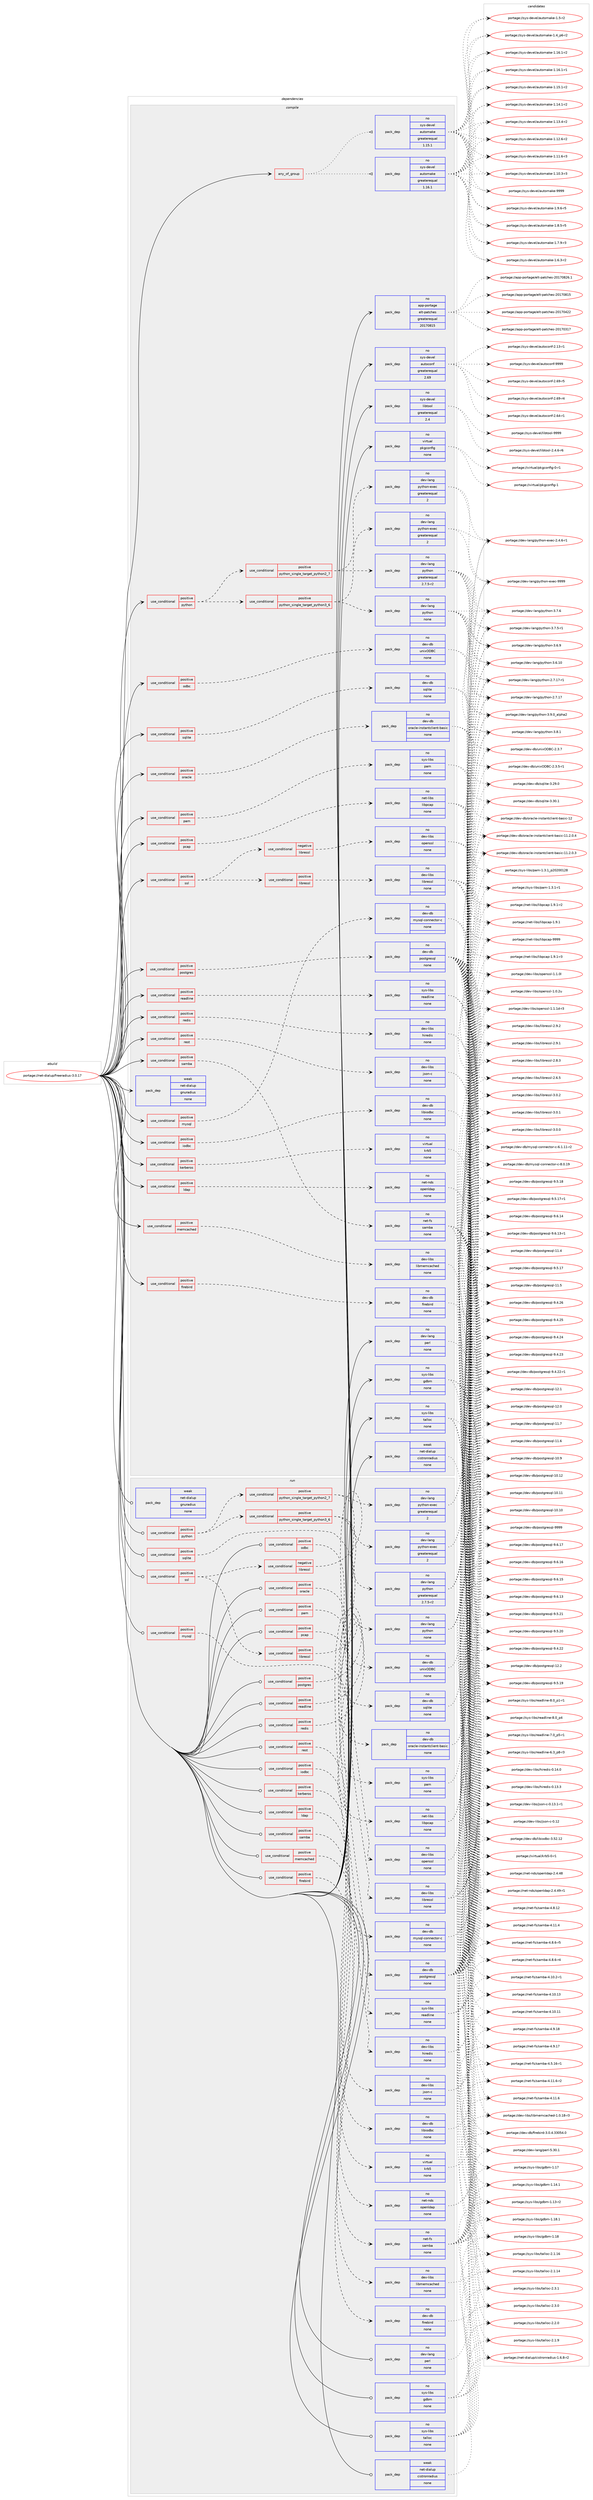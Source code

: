digraph prolog {

# *************
# Graph options
# *************

newrank=true;
concentrate=true;
compound=true;
graph [rankdir=LR,fontname=Helvetica,fontsize=10,ranksep=1.5];#, ranksep=2.5, nodesep=0.2];
edge  [arrowhead=vee];
node  [fontname=Helvetica,fontsize=10];

# **********
# The ebuild
# **********

subgraph cluster_leftcol {
color=gray;
rank=same;
label=<<i>ebuild</i>>;
id [label="portage://net-dialup/freeradius-3.0.17", color=red, width=4, href="../net-dialup/freeradius-3.0.17.svg"];
}

# ****************
# The dependencies
# ****************

subgraph cluster_midcol {
color=gray;
label=<<i>dependencies</i>>;
subgraph cluster_compile {
fillcolor="#eeeeee";
style=filled;
label=<<i>compile</i>>;
subgraph any1776 {
dependency101202 [label=<<TABLE BORDER="0" CELLBORDER="1" CELLSPACING="0" CELLPADDING="4"><TR><TD CELLPADDING="10">any_of_group</TD></TR></TABLE>>, shape=none, color=red];subgraph pack76101 {
dependency101203 [label=<<TABLE BORDER="0" CELLBORDER="1" CELLSPACING="0" CELLPADDING="4" WIDTH="220"><TR><TD ROWSPAN="6" CELLPADDING="30">pack_dep</TD></TR><TR><TD WIDTH="110">no</TD></TR><TR><TD>sys-devel</TD></TR><TR><TD>automake</TD></TR><TR><TD>greaterequal</TD></TR><TR><TD>1.16.1</TD></TR></TABLE>>, shape=none, color=blue];
}
dependency101202:e -> dependency101203:w [weight=20,style="dotted",arrowhead="oinv"];
subgraph pack76102 {
dependency101204 [label=<<TABLE BORDER="0" CELLBORDER="1" CELLSPACING="0" CELLPADDING="4" WIDTH="220"><TR><TD ROWSPAN="6" CELLPADDING="30">pack_dep</TD></TR><TR><TD WIDTH="110">no</TD></TR><TR><TD>sys-devel</TD></TR><TR><TD>automake</TD></TR><TR><TD>greaterequal</TD></TR><TR><TD>1.15.1</TD></TR></TABLE>>, shape=none, color=blue];
}
dependency101202:e -> dependency101204:w [weight=20,style="dotted",arrowhead="oinv"];
}
id:e -> dependency101202:w [weight=20,style="solid",arrowhead="vee"];
subgraph cond23238 {
dependency101205 [label=<<TABLE BORDER="0" CELLBORDER="1" CELLSPACING="0" CELLPADDING="4"><TR><TD ROWSPAN="3" CELLPADDING="10">use_conditional</TD></TR><TR><TD>positive</TD></TR><TR><TD>firebird</TD></TR></TABLE>>, shape=none, color=red];
subgraph pack76103 {
dependency101206 [label=<<TABLE BORDER="0" CELLBORDER="1" CELLSPACING="0" CELLPADDING="4" WIDTH="220"><TR><TD ROWSPAN="6" CELLPADDING="30">pack_dep</TD></TR><TR><TD WIDTH="110">no</TD></TR><TR><TD>dev-db</TD></TR><TR><TD>firebird</TD></TR><TR><TD>none</TD></TR><TR><TD></TD></TR></TABLE>>, shape=none, color=blue];
}
dependency101205:e -> dependency101206:w [weight=20,style="dashed",arrowhead="vee"];
}
id:e -> dependency101205:w [weight=20,style="solid",arrowhead="vee"];
subgraph cond23239 {
dependency101207 [label=<<TABLE BORDER="0" CELLBORDER="1" CELLSPACING="0" CELLPADDING="4"><TR><TD ROWSPAN="3" CELLPADDING="10">use_conditional</TD></TR><TR><TD>positive</TD></TR><TR><TD>iodbc</TD></TR></TABLE>>, shape=none, color=red];
subgraph pack76104 {
dependency101208 [label=<<TABLE BORDER="0" CELLBORDER="1" CELLSPACING="0" CELLPADDING="4" WIDTH="220"><TR><TD ROWSPAN="6" CELLPADDING="30">pack_dep</TD></TR><TR><TD WIDTH="110">no</TD></TR><TR><TD>dev-db</TD></TR><TR><TD>libiodbc</TD></TR><TR><TD>none</TD></TR><TR><TD></TD></TR></TABLE>>, shape=none, color=blue];
}
dependency101207:e -> dependency101208:w [weight=20,style="dashed",arrowhead="vee"];
}
id:e -> dependency101207:w [weight=20,style="solid",arrowhead="vee"];
subgraph cond23240 {
dependency101209 [label=<<TABLE BORDER="0" CELLBORDER="1" CELLSPACING="0" CELLPADDING="4"><TR><TD ROWSPAN="3" CELLPADDING="10">use_conditional</TD></TR><TR><TD>positive</TD></TR><TR><TD>kerberos</TD></TR></TABLE>>, shape=none, color=red];
subgraph pack76105 {
dependency101210 [label=<<TABLE BORDER="0" CELLBORDER="1" CELLSPACING="0" CELLPADDING="4" WIDTH="220"><TR><TD ROWSPAN="6" CELLPADDING="30">pack_dep</TD></TR><TR><TD WIDTH="110">no</TD></TR><TR><TD>virtual</TD></TR><TR><TD>krb5</TD></TR><TR><TD>none</TD></TR><TR><TD></TD></TR></TABLE>>, shape=none, color=blue];
}
dependency101209:e -> dependency101210:w [weight=20,style="dashed",arrowhead="vee"];
}
id:e -> dependency101209:w [weight=20,style="solid",arrowhead="vee"];
subgraph cond23241 {
dependency101211 [label=<<TABLE BORDER="0" CELLBORDER="1" CELLSPACING="0" CELLPADDING="4"><TR><TD ROWSPAN="3" CELLPADDING="10">use_conditional</TD></TR><TR><TD>positive</TD></TR><TR><TD>ldap</TD></TR></TABLE>>, shape=none, color=red];
subgraph pack76106 {
dependency101212 [label=<<TABLE BORDER="0" CELLBORDER="1" CELLSPACING="0" CELLPADDING="4" WIDTH="220"><TR><TD ROWSPAN="6" CELLPADDING="30">pack_dep</TD></TR><TR><TD WIDTH="110">no</TD></TR><TR><TD>net-nds</TD></TR><TR><TD>openldap</TD></TR><TR><TD>none</TD></TR><TR><TD></TD></TR></TABLE>>, shape=none, color=blue];
}
dependency101211:e -> dependency101212:w [weight=20,style="dashed",arrowhead="vee"];
}
id:e -> dependency101211:w [weight=20,style="solid",arrowhead="vee"];
subgraph cond23242 {
dependency101213 [label=<<TABLE BORDER="0" CELLBORDER="1" CELLSPACING="0" CELLPADDING="4"><TR><TD ROWSPAN="3" CELLPADDING="10">use_conditional</TD></TR><TR><TD>positive</TD></TR><TR><TD>memcached</TD></TR></TABLE>>, shape=none, color=red];
subgraph pack76107 {
dependency101214 [label=<<TABLE BORDER="0" CELLBORDER="1" CELLSPACING="0" CELLPADDING="4" WIDTH="220"><TR><TD ROWSPAN="6" CELLPADDING="30">pack_dep</TD></TR><TR><TD WIDTH="110">no</TD></TR><TR><TD>dev-libs</TD></TR><TR><TD>libmemcached</TD></TR><TR><TD>none</TD></TR><TR><TD></TD></TR></TABLE>>, shape=none, color=blue];
}
dependency101213:e -> dependency101214:w [weight=20,style="dashed",arrowhead="vee"];
}
id:e -> dependency101213:w [weight=20,style="solid",arrowhead="vee"];
subgraph cond23243 {
dependency101215 [label=<<TABLE BORDER="0" CELLBORDER="1" CELLSPACING="0" CELLPADDING="4"><TR><TD ROWSPAN="3" CELLPADDING="10">use_conditional</TD></TR><TR><TD>positive</TD></TR><TR><TD>mysql</TD></TR></TABLE>>, shape=none, color=red];
subgraph pack76108 {
dependency101216 [label=<<TABLE BORDER="0" CELLBORDER="1" CELLSPACING="0" CELLPADDING="4" WIDTH="220"><TR><TD ROWSPAN="6" CELLPADDING="30">pack_dep</TD></TR><TR><TD WIDTH="110">no</TD></TR><TR><TD>dev-db</TD></TR><TR><TD>mysql-connector-c</TD></TR><TR><TD>none</TD></TR><TR><TD></TD></TR></TABLE>>, shape=none, color=blue];
}
dependency101215:e -> dependency101216:w [weight=20,style="dashed",arrowhead="vee"];
}
id:e -> dependency101215:w [weight=20,style="solid",arrowhead="vee"];
subgraph cond23244 {
dependency101217 [label=<<TABLE BORDER="0" CELLBORDER="1" CELLSPACING="0" CELLPADDING="4"><TR><TD ROWSPAN="3" CELLPADDING="10">use_conditional</TD></TR><TR><TD>positive</TD></TR><TR><TD>odbc</TD></TR></TABLE>>, shape=none, color=red];
subgraph pack76109 {
dependency101218 [label=<<TABLE BORDER="0" CELLBORDER="1" CELLSPACING="0" CELLPADDING="4" WIDTH="220"><TR><TD ROWSPAN="6" CELLPADDING="30">pack_dep</TD></TR><TR><TD WIDTH="110">no</TD></TR><TR><TD>dev-db</TD></TR><TR><TD>unixODBC</TD></TR><TR><TD>none</TD></TR><TR><TD></TD></TR></TABLE>>, shape=none, color=blue];
}
dependency101217:e -> dependency101218:w [weight=20,style="dashed",arrowhead="vee"];
}
id:e -> dependency101217:w [weight=20,style="solid",arrowhead="vee"];
subgraph cond23245 {
dependency101219 [label=<<TABLE BORDER="0" CELLBORDER="1" CELLSPACING="0" CELLPADDING="4"><TR><TD ROWSPAN="3" CELLPADDING="10">use_conditional</TD></TR><TR><TD>positive</TD></TR><TR><TD>oracle</TD></TR></TABLE>>, shape=none, color=red];
subgraph pack76110 {
dependency101220 [label=<<TABLE BORDER="0" CELLBORDER="1" CELLSPACING="0" CELLPADDING="4" WIDTH="220"><TR><TD ROWSPAN="6" CELLPADDING="30">pack_dep</TD></TR><TR><TD WIDTH="110">no</TD></TR><TR><TD>dev-db</TD></TR><TR><TD>oracle-instantclient-basic</TD></TR><TR><TD>none</TD></TR><TR><TD></TD></TR></TABLE>>, shape=none, color=blue];
}
dependency101219:e -> dependency101220:w [weight=20,style="dashed",arrowhead="vee"];
}
id:e -> dependency101219:w [weight=20,style="solid",arrowhead="vee"];
subgraph cond23246 {
dependency101221 [label=<<TABLE BORDER="0" CELLBORDER="1" CELLSPACING="0" CELLPADDING="4"><TR><TD ROWSPAN="3" CELLPADDING="10">use_conditional</TD></TR><TR><TD>positive</TD></TR><TR><TD>pam</TD></TR></TABLE>>, shape=none, color=red];
subgraph pack76111 {
dependency101222 [label=<<TABLE BORDER="0" CELLBORDER="1" CELLSPACING="0" CELLPADDING="4" WIDTH="220"><TR><TD ROWSPAN="6" CELLPADDING="30">pack_dep</TD></TR><TR><TD WIDTH="110">no</TD></TR><TR><TD>sys-libs</TD></TR><TR><TD>pam</TD></TR><TR><TD>none</TD></TR><TR><TD></TD></TR></TABLE>>, shape=none, color=blue];
}
dependency101221:e -> dependency101222:w [weight=20,style="dashed",arrowhead="vee"];
}
id:e -> dependency101221:w [weight=20,style="solid",arrowhead="vee"];
subgraph cond23247 {
dependency101223 [label=<<TABLE BORDER="0" CELLBORDER="1" CELLSPACING="0" CELLPADDING="4"><TR><TD ROWSPAN="3" CELLPADDING="10">use_conditional</TD></TR><TR><TD>positive</TD></TR><TR><TD>pcap</TD></TR></TABLE>>, shape=none, color=red];
subgraph pack76112 {
dependency101224 [label=<<TABLE BORDER="0" CELLBORDER="1" CELLSPACING="0" CELLPADDING="4" WIDTH="220"><TR><TD ROWSPAN="6" CELLPADDING="30">pack_dep</TD></TR><TR><TD WIDTH="110">no</TD></TR><TR><TD>net-libs</TD></TR><TR><TD>libpcap</TD></TR><TR><TD>none</TD></TR><TR><TD></TD></TR></TABLE>>, shape=none, color=blue];
}
dependency101223:e -> dependency101224:w [weight=20,style="dashed",arrowhead="vee"];
}
id:e -> dependency101223:w [weight=20,style="solid",arrowhead="vee"];
subgraph cond23248 {
dependency101225 [label=<<TABLE BORDER="0" CELLBORDER="1" CELLSPACING="0" CELLPADDING="4"><TR><TD ROWSPAN="3" CELLPADDING="10">use_conditional</TD></TR><TR><TD>positive</TD></TR><TR><TD>postgres</TD></TR></TABLE>>, shape=none, color=red];
subgraph pack76113 {
dependency101226 [label=<<TABLE BORDER="0" CELLBORDER="1" CELLSPACING="0" CELLPADDING="4" WIDTH="220"><TR><TD ROWSPAN="6" CELLPADDING="30">pack_dep</TD></TR><TR><TD WIDTH="110">no</TD></TR><TR><TD>dev-db</TD></TR><TR><TD>postgresql</TD></TR><TR><TD>none</TD></TR><TR><TD></TD></TR></TABLE>>, shape=none, color=blue];
}
dependency101225:e -> dependency101226:w [weight=20,style="dashed",arrowhead="vee"];
}
id:e -> dependency101225:w [weight=20,style="solid",arrowhead="vee"];
subgraph cond23249 {
dependency101227 [label=<<TABLE BORDER="0" CELLBORDER="1" CELLSPACING="0" CELLPADDING="4"><TR><TD ROWSPAN="3" CELLPADDING="10">use_conditional</TD></TR><TR><TD>positive</TD></TR><TR><TD>python</TD></TR></TABLE>>, shape=none, color=red];
subgraph cond23250 {
dependency101228 [label=<<TABLE BORDER="0" CELLBORDER="1" CELLSPACING="0" CELLPADDING="4"><TR><TD ROWSPAN="3" CELLPADDING="10">use_conditional</TD></TR><TR><TD>positive</TD></TR><TR><TD>python_single_target_python2_7</TD></TR></TABLE>>, shape=none, color=red];
subgraph pack76114 {
dependency101229 [label=<<TABLE BORDER="0" CELLBORDER="1" CELLSPACING="0" CELLPADDING="4" WIDTH="220"><TR><TD ROWSPAN="6" CELLPADDING="30">pack_dep</TD></TR><TR><TD WIDTH="110">no</TD></TR><TR><TD>dev-lang</TD></TR><TR><TD>python</TD></TR><TR><TD>greaterequal</TD></TR><TR><TD>2.7.5-r2</TD></TR></TABLE>>, shape=none, color=blue];
}
dependency101228:e -> dependency101229:w [weight=20,style="dashed",arrowhead="vee"];
subgraph pack76115 {
dependency101230 [label=<<TABLE BORDER="0" CELLBORDER="1" CELLSPACING="0" CELLPADDING="4" WIDTH="220"><TR><TD ROWSPAN="6" CELLPADDING="30">pack_dep</TD></TR><TR><TD WIDTH="110">no</TD></TR><TR><TD>dev-lang</TD></TR><TR><TD>python-exec</TD></TR><TR><TD>greaterequal</TD></TR><TR><TD>2</TD></TR></TABLE>>, shape=none, color=blue];
}
dependency101228:e -> dependency101230:w [weight=20,style="dashed",arrowhead="vee"];
}
dependency101227:e -> dependency101228:w [weight=20,style="dashed",arrowhead="vee"];
subgraph cond23251 {
dependency101231 [label=<<TABLE BORDER="0" CELLBORDER="1" CELLSPACING="0" CELLPADDING="4"><TR><TD ROWSPAN="3" CELLPADDING="10">use_conditional</TD></TR><TR><TD>positive</TD></TR><TR><TD>python_single_target_python3_6</TD></TR></TABLE>>, shape=none, color=red];
subgraph pack76116 {
dependency101232 [label=<<TABLE BORDER="0" CELLBORDER="1" CELLSPACING="0" CELLPADDING="4" WIDTH="220"><TR><TD ROWSPAN="6" CELLPADDING="30">pack_dep</TD></TR><TR><TD WIDTH="110">no</TD></TR><TR><TD>dev-lang</TD></TR><TR><TD>python</TD></TR><TR><TD>none</TD></TR><TR><TD></TD></TR></TABLE>>, shape=none, color=blue];
}
dependency101231:e -> dependency101232:w [weight=20,style="dashed",arrowhead="vee"];
subgraph pack76117 {
dependency101233 [label=<<TABLE BORDER="0" CELLBORDER="1" CELLSPACING="0" CELLPADDING="4" WIDTH="220"><TR><TD ROWSPAN="6" CELLPADDING="30">pack_dep</TD></TR><TR><TD WIDTH="110">no</TD></TR><TR><TD>dev-lang</TD></TR><TR><TD>python-exec</TD></TR><TR><TD>greaterequal</TD></TR><TR><TD>2</TD></TR></TABLE>>, shape=none, color=blue];
}
dependency101231:e -> dependency101233:w [weight=20,style="dashed",arrowhead="vee"];
}
dependency101227:e -> dependency101231:w [weight=20,style="dashed",arrowhead="vee"];
}
id:e -> dependency101227:w [weight=20,style="solid",arrowhead="vee"];
subgraph cond23252 {
dependency101234 [label=<<TABLE BORDER="0" CELLBORDER="1" CELLSPACING="0" CELLPADDING="4"><TR><TD ROWSPAN="3" CELLPADDING="10">use_conditional</TD></TR><TR><TD>positive</TD></TR><TR><TD>readline</TD></TR></TABLE>>, shape=none, color=red];
subgraph pack76118 {
dependency101235 [label=<<TABLE BORDER="0" CELLBORDER="1" CELLSPACING="0" CELLPADDING="4" WIDTH="220"><TR><TD ROWSPAN="6" CELLPADDING="30">pack_dep</TD></TR><TR><TD WIDTH="110">no</TD></TR><TR><TD>sys-libs</TD></TR><TR><TD>readline</TD></TR><TR><TD>none</TD></TR><TR><TD></TD></TR></TABLE>>, shape=none, color=blue];
}
dependency101234:e -> dependency101235:w [weight=20,style="dashed",arrowhead="vee"];
}
id:e -> dependency101234:w [weight=20,style="solid",arrowhead="vee"];
subgraph cond23253 {
dependency101236 [label=<<TABLE BORDER="0" CELLBORDER="1" CELLSPACING="0" CELLPADDING="4"><TR><TD ROWSPAN="3" CELLPADDING="10">use_conditional</TD></TR><TR><TD>positive</TD></TR><TR><TD>redis</TD></TR></TABLE>>, shape=none, color=red];
subgraph pack76119 {
dependency101237 [label=<<TABLE BORDER="0" CELLBORDER="1" CELLSPACING="0" CELLPADDING="4" WIDTH="220"><TR><TD ROWSPAN="6" CELLPADDING="30">pack_dep</TD></TR><TR><TD WIDTH="110">no</TD></TR><TR><TD>dev-libs</TD></TR><TR><TD>hiredis</TD></TR><TR><TD>none</TD></TR><TR><TD></TD></TR></TABLE>>, shape=none, color=blue];
}
dependency101236:e -> dependency101237:w [weight=20,style="dashed",arrowhead="vee"];
}
id:e -> dependency101236:w [weight=20,style="solid",arrowhead="vee"];
subgraph cond23254 {
dependency101238 [label=<<TABLE BORDER="0" CELLBORDER="1" CELLSPACING="0" CELLPADDING="4"><TR><TD ROWSPAN="3" CELLPADDING="10">use_conditional</TD></TR><TR><TD>positive</TD></TR><TR><TD>rest</TD></TR></TABLE>>, shape=none, color=red];
subgraph pack76120 {
dependency101239 [label=<<TABLE BORDER="0" CELLBORDER="1" CELLSPACING="0" CELLPADDING="4" WIDTH="220"><TR><TD ROWSPAN="6" CELLPADDING="30">pack_dep</TD></TR><TR><TD WIDTH="110">no</TD></TR><TR><TD>dev-libs</TD></TR><TR><TD>json-c</TD></TR><TR><TD>none</TD></TR><TR><TD></TD></TR></TABLE>>, shape=none, color=blue];
}
dependency101238:e -> dependency101239:w [weight=20,style="dashed",arrowhead="vee"];
}
id:e -> dependency101238:w [weight=20,style="solid",arrowhead="vee"];
subgraph cond23255 {
dependency101240 [label=<<TABLE BORDER="0" CELLBORDER="1" CELLSPACING="0" CELLPADDING="4"><TR><TD ROWSPAN="3" CELLPADDING="10">use_conditional</TD></TR><TR><TD>positive</TD></TR><TR><TD>samba</TD></TR></TABLE>>, shape=none, color=red];
subgraph pack76121 {
dependency101241 [label=<<TABLE BORDER="0" CELLBORDER="1" CELLSPACING="0" CELLPADDING="4" WIDTH="220"><TR><TD ROWSPAN="6" CELLPADDING="30">pack_dep</TD></TR><TR><TD WIDTH="110">no</TD></TR><TR><TD>net-fs</TD></TR><TR><TD>samba</TD></TR><TR><TD>none</TD></TR><TR><TD></TD></TR></TABLE>>, shape=none, color=blue];
}
dependency101240:e -> dependency101241:w [weight=20,style="dashed",arrowhead="vee"];
}
id:e -> dependency101240:w [weight=20,style="solid",arrowhead="vee"];
subgraph cond23256 {
dependency101242 [label=<<TABLE BORDER="0" CELLBORDER="1" CELLSPACING="0" CELLPADDING="4"><TR><TD ROWSPAN="3" CELLPADDING="10">use_conditional</TD></TR><TR><TD>positive</TD></TR><TR><TD>sqlite</TD></TR></TABLE>>, shape=none, color=red];
subgraph pack76122 {
dependency101243 [label=<<TABLE BORDER="0" CELLBORDER="1" CELLSPACING="0" CELLPADDING="4" WIDTH="220"><TR><TD ROWSPAN="6" CELLPADDING="30">pack_dep</TD></TR><TR><TD WIDTH="110">no</TD></TR><TR><TD>dev-db</TD></TR><TR><TD>sqlite</TD></TR><TR><TD>none</TD></TR><TR><TD></TD></TR></TABLE>>, shape=none, color=blue];
}
dependency101242:e -> dependency101243:w [weight=20,style="dashed",arrowhead="vee"];
}
id:e -> dependency101242:w [weight=20,style="solid",arrowhead="vee"];
subgraph cond23257 {
dependency101244 [label=<<TABLE BORDER="0" CELLBORDER="1" CELLSPACING="0" CELLPADDING="4"><TR><TD ROWSPAN="3" CELLPADDING="10">use_conditional</TD></TR><TR><TD>positive</TD></TR><TR><TD>ssl</TD></TR></TABLE>>, shape=none, color=red];
subgraph cond23258 {
dependency101245 [label=<<TABLE BORDER="0" CELLBORDER="1" CELLSPACING="0" CELLPADDING="4"><TR><TD ROWSPAN="3" CELLPADDING="10">use_conditional</TD></TR><TR><TD>negative</TD></TR><TR><TD>libressl</TD></TR></TABLE>>, shape=none, color=red];
subgraph pack76123 {
dependency101246 [label=<<TABLE BORDER="0" CELLBORDER="1" CELLSPACING="0" CELLPADDING="4" WIDTH="220"><TR><TD ROWSPAN="6" CELLPADDING="30">pack_dep</TD></TR><TR><TD WIDTH="110">no</TD></TR><TR><TD>dev-libs</TD></TR><TR><TD>openssl</TD></TR><TR><TD>none</TD></TR><TR><TD></TD></TR></TABLE>>, shape=none, color=blue];
}
dependency101245:e -> dependency101246:w [weight=20,style="dashed",arrowhead="vee"];
}
dependency101244:e -> dependency101245:w [weight=20,style="dashed",arrowhead="vee"];
subgraph cond23259 {
dependency101247 [label=<<TABLE BORDER="0" CELLBORDER="1" CELLSPACING="0" CELLPADDING="4"><TR><TD ROWSPAN="3" CELLPADDING="10">use_conditional</TD></TR><TR><TD>positive</TD></TR><TR><TD>libressl</TD></TR></TABLE>>, shape=none, color=red];
subgraph pack76124 {
dependency101248 [label=<<TABLE BORDER="0" CELLBORDER="1" CELLSPACING="0" CELLPADDING="4" WIDTH="220"><TR><TD ROWSPAN="6" CELLPADDING="30">pack_dep</TD></TR><TR><TD WIDTH="110">no</TD></TR><TR><TD>dev-libs</TD></TR><TR><TD>libressl</TD></TR><TR><TD>none</TD></TR><TR><TD></TD></TR></TABLE>>, shape=none, color=blue];
}
dependency101247:e -> dependency101248:w [weight=20,style="dashed",arrowhead="vee"];
}
dependency101244:e -> dependency101247:w [weight=20,style="dashed",arrowhead="vee"];
}
id:e -> dependency101244:w [weight=20,style="solid",arrowhead="vee"];
subgraph pack76125 {
dependency101249 [label=<<TABLE BORDER="0" CELLBORDER="1" CELLSPACING="0" CELLPADDING="4" WIDTH="220"><TR><TD ROWSPAN="6" CELLPADDING="30">pack_dep</TD></TR><TR><TD WIDTH="110">no</TD></TR><TR><TD>app-portage</TD></TR><TR><TD>elt-patches</TD></TR><TR><TD>greaterequal</TD></TR><TR><TD>20170815</TD></TR></TABLE>>, shape=none, color=blue];
}
id:e -> dependency101249:w [weight=20,style="solid",arrowhead="vee"];
subgraph pack76126 {
dependency101250 [label=<<TABLE BORDER="0" CELLBORDER="1" CELLSPACING="0" CELLPADDING="4" WIDTH="220"><TR><TD ROWSPAN="6" CELLPADDING="30">pack_dep</TD></TR><TR><TD WIDTH="110">no</TD></TR><TR><TD>dev-lang</TD></TR><TR><TD>perl</TD></TR><TR><TD>none</TD></TR><TR><TD></TD></TR></TABLE>>, shape=none, color=blue];
}
id:e -> dependency101250:w [weight=20,style="solid",arrowhead="vee"];
subgraph pack76127 {
dependency101251 [label=<<TABLE BORDER="0" CELLBORDER="1" CELLSPACING="0" CELLPADDING="4" WIDTH="220"><TR><TD ROWSPAN="6" CELLPADDING="30">pack_dep</TD></TR><TR><TD WIDTH="110">no</TD></TR><TR><TD>sys-devel</TD></TR><TR><TD>autoconf</TD></TR><TR><TD>greaterequal</TD></TR><TR><TD>2.69</TD></TR></TABLE>>, shape=none, color=blue];
}
id:e -> dependency101251:w [weight=20,style="solid",arrowhead="vee"];
subgraph pack76128 {
dependency101252 [label=<<TABLE BORDER="0" CELLBORDER="1" CELLSPACING="0" CELLPADDING="4" WIDTH="220"><TR><TD ROWSPAN="6" CELLPADDING="30">pack_dep</TD></TR><TR><TD WIDTH="110">no</TD></TR><TR><TD>sys-devel</TD></TR><TR><TD>libtool</TD></TR><TR><TD>greaterequal</TD></TR><TR><TD>2.4</TD></TR></TABLE>>, shape=none, color=blue];
}
id:e -> dependency101252:w [weight=20,style="solid",arrowhead="vee"];
subgraph pack76129 {
dependency101253 [label=<<TABLE BORDER="0" CELLBORDER="1" CELLSPACING="0" CELLPADDING="4" WIDTH="220"><TR><TD ROWSPAN="6" CELLPADDING="30">pack_dep</TD></TR><TR><TD WIDTH="110">no</TD></TR><TR><TD>sys-libs</TD></TR><TR><TD>gdbm</TD></TR><TR><TD>none</TD></TR><TR><TD></TD></TR></TABLE>>, shape=none, color=blue];
}
id:e -> dependency101253:w [weight=20,style="solid",arrowhead="vee"];
subgraph pack76130 {
dependency101254 [label=<<TABLE BORDER="0" CELLBORDER="1" CELLSPACING="0" CELLPADDING="4" WIDTH="220"><TR><TD ROWSPAN="6" CELLPADDING="30">pack_dep</TD></TR><TR><TD WIDTH="110">no</TD></TR><TR><TD>sys-libs</TD></TR><TR><TD>talloc</TD></TR><TR><TD>none</TD></TR><TR><TD></TD></TR></TABLE>>, shape=none, color=blue];
}
id:e -> dependency101254:w [weight=20,style="solid",arrowhead="vee"];
subgraph pack76131 {
dependency101255 [label=<<TABLE BORDER="0" CELLBORDER="1" CELLSPACING="0" CELLPADDING="4" WIDTH="220"><TR><TD ROWSPAN="6" CELLPADDING="30">pack_dep</TD></TR><TR><TD WIDTH="110">no</TD></TR><TR><TD>virtual</TD></TR><TR><TD>pkgconfig</TD></TR><TR><TD>none</TD></TR><TR><TD></TD></TR></TABLE>>, shape=none, color=blue];
}
id:e -> dependency101255:w [weight=20,style="solid",arrowhead="vee"];
subgraph pack76132 {
dependency101256 [label=<<TABLE BORDER="0" CELLBORDER="1" CELLSPACING="0" CELLPADDING="4" WIDTH="220"><TR><TD ROWSPAN="6" CELLPADDING="30">pack_dep</TD></TR><TR><TD WIDTH="110">weak</TD></TR><TR><TD>net-dialup</TD></TR><TR><TD>cistronradius</TD></TR><TR><TD>none</TD></TR><TR><TD></TD></TR></TABLE>>, shape=none, color=blue];
}
id:e -> dependency101256:w [weight=20,style="solid",arrowhead="vee"];
subgraph pack76133 {
dependency101257 [label=<<TABLE BORDER="0" CELLBORDER="1" CELLSPACING="0" CELLPADDING="4" WIDTH="220"><TR><TD ROWSPAN="6" CELLPADDING="30">pack_dep</TD></TR><TR><TD WIDTH="110">weak</TD></TR><TR><TD>net-dialup</TD></TR><TR><TD>gnuradius</TD></TR><TR><TD>none</TD></TR><TR><TD></TD></TR></TABLE>>, shape=none, color=blue];
}
id:e -> dependency101257:w [weight=20,style="solid",arrowhead="vee"];
}
subgraph cluster_compileandrun {
fillcolor="#eeeeee";
style=filled;
label=<<i>compile and run</i>>;
}
subgraph cluster_run {
fillcolor="#eeeeee";
style=filled;
label=<<i>run</i>>;
subgraph cond23260 {
dependency101258 [label=<<TABLE BORDER="0" CELLBORDER="1" CELLSPACING="0" CELLPADDING="4"><TR><TD ROWSPAN="3" CELLPADDING="10">use_conditional</TD></TR><TR><TD>positive</TD></TR><TR><TD>firebird</TD></TR></TABLE>>, shape=none, color=red];
subgraph pack76134 {
dependency101259 [label=<<TABLE BORDER="0" CELLBORDER="1" CELLSPACING="0" CELLPADDING="4" WIDTH="220"><TR><TD ROWSPAN="6" CELLPADDING="30">pack_dep</TD></TR><TR><TD WIDTH="110">no</TD></TR><TR><TD>dev-db</TD></TR><TR><TD>firebird</TD></TR><TR><TD>none</TD></TR><TR><TD></TD></TR></TABLE>>, shape=none, color=blue];
}
dependency101258:e -> dependency101259:w [weight=20,style="dashed",arrowhead="vee"];
}
id:e -> dependency101258:w [weight=20,style="solid",arrowhead="odot"];
subgraph cond23261 {
dependency101260 [label=<<TABLE BORDER="0" CELLBORDER="1" CELLSPACING="0" CELLPADDING="4"><TR><TD ROWSPAN="3" CELLPADDING="10">use_conditional</TD></TR><TR><TD>positive</TD></TR><TR><TD>iodbc</TD></TR></TABLE>>, shape=none, color=red];
subgraph pack76135 {
dependency101261 [label=<<TABLE BORDER="0" CELLBORDER="1" CELLSPACING="0" CELLPADDING="4" WIDTH="220"><TR><TD ROWSPAN="6" CELLPADDING="30">pack_dep</TD></TR><TR><TD WIDTH="110">no</TD></TR><TR><TD>dev-db</TD></TR><TR><TD>libiodbc</TD></TR><TR><TD>none</TD></TR><TR><TD></TD></TR></TABLE>>, shape=none, color=blue];
}
dependency101260:e -> dependency101261:w [weight=20,style="dashed",arrowhead="vee"];
}
id:e -> dependency101260:w [weight=20,style="solid",arrowhead="odot"];
subgraph cond23262 {
dependency101262 [label=<<TABLE BORDER="0" CELLBORDER="1" CELLSPACING="0" CELLPADDING="4"><TR><TD ROWSPAN="3" CELLPADDING="10">use_conditional</TD></TR><TR><TD>positive</TD></TR><TR><TD>kerberos</TD></TR></TABLE>>, shape=none, color=red];
subgraph pack76136 {
dependency101263 [label=<<TABLE BORDER="0" CELLBORDER="1" CELLSPACING="0" CELLPADDING="4" WIDTH="220"><TR><TD ROWSPAN="6" CELLPADDING="30">pack_dep</TD></TR><TR><TD WIDTH="110">no</TD></TR><TR><TD>virtual</TD></TR><TR><TD>krb5</TD></TR><TR><TD>none</TD></TR><TR><TD></TD></TR></TABLE>>, shape=none, color=blue];
}
dependency101262:e -> dependency101263:w [weight=20,style="dashed",arrowhead="vee"];
}
id:e -> dependency101262:w [weight=20,style="solid",arrowhead="odot"];
subgraph cond23263 {
dependency101264 [label=<<TABLE BORDER="0" CELLBORDER="1" CELLSPACING="0" CELLPADDING="4"><TR><TD ROWSPAN="3" CELLPADDING="10">use_conditional</TD></TR><TR><TD>positive</TD></TR><TR><TD>ldap</TD></TR></TABLE>>, shape=none, color=red];
subgraph pack76137 {
dependency101265 [label=<<TABLE BORDER="0" CELLBORDER="1" CELLSPACING="0" CELLPADDING="4" WIDTH="220"><TR><TD ROWSPAN="6" CELLPADDING="30">pack_dep</TD></TR><TR><TD WIDTH="110">no</TD></TR><TR><TD>net-nds</TD></TR><TR><TD>openldap</TD></TR><TR><TD>none</TD></TR><TR><TD></TD></TR></TABLE>>, shape=none, color=blue];
}
dependency101264:e -> dependency101265:w [weight=20,style="dashed",arrowhead="vee"];
}
id:e -> dependency101264:w [weight=20,style="solid",arrowhead="odot"];
subgraph cond23264 {
dependency101266 [label=<<TABLE BORDER="0" CELLBORDER="1" CELLSPACING="0" CELLPADDING="4"><TR><TD ROWSPAN="3" CELLPADDING="10">use_conditional</TD></TR><TR><TD>positive</TD></TR><TR><TD>memcached</TD></TR></TABLE>>, shape=none, color=red];
subgraph pack76138 {
dependency101267 [label=<<TABLE BORDER="0" CELLBORDER="1" CELLSPACING="0" CELLPADDING="4" WIDTH="220"><TR><TD ROWSPAN="6" CELLPADDING="30">pack_dep</TD></TR><TR><TD WIDTH="110">no</TD></TR><TR><TD>dev-libs</TD></TR><TR><TD>libmemcached</TD></TR><TR><TD>none</TD></TR><TR><TD></TD></TR></TABLE>>, shape=none, color=blue];
}
dependency101266:e -> dependency101267:w [weight=20,style="dashed",arrowhead="vee"];
}
id:e -> dependency101266:w [weight=20,style="solid",arrowhead="odot"];
subgraph cond23265 {
dependency101268 [label=<<TABLE BORDER="0" CELLBORDER="1" CELLSPACING="0" CELLPADDING="4"><TR><TD ROWSPAN="3" CELLPADDING="10">use_conditional</TD></TR><TR><TD>positive</TD></TR><TR><TD>mysql</TD></TR></TABLE>>, shape=none, color=red];
subgraph pack76139 {
dependency101269 [label=<<TABLE BORDER="0" CELLBORDER="1" CELLSPACING="0" CELLPADDING="4" WIDTH="220"><TR><TD ROWSPAN="6" CELLPADDING="30">pack_dep</TD></TR><TR><TD WIDTH="110">no</TD></TR><TR><TD>dev-db</TD></TR><TR><TD>mysql-connector-c</TD></TR><TR><TD>none</TD></TR><TR><TD></TD></TR></TABLE>>, shape=none, color=blue];
}
dependency101268:e -> dependency101269:w [weight=20,style="dashed",arrowhead="vee"];
}
id:e -> dependency101268:w [weight=20,style="solid",arrowhead="odot"];
subgraph cond23266 {
dependency101270 [label=<<TABLE BORDER="0" CELLBORDER="1" CELLSPACING="0" CELLPADDING="4"><TR><TD ROWSPAN="3" CELLPADDING="10">use_conditional</TD></TR><TR><TD>positive</TD></TR><TR><TD>odbc</TD></TR></TABLE>>, shape=none, color=red];
subgraph pack76140 {
dependency101271 [label=<<TABLE BORDER="0" CELLBORDER="1" CELLSPACING="0" CELLPADDING="4" WIDTH="220"><TR><TD ROWSPAN="6" CELLPADDING="30">pack_dep</TD></TR><TR><TD WIDTH="110">no</TD></TR><TR><TD>dev-db</TD></TR><TR><TD>unixODBC</TD></TR><TR><TD>none</TD></TR><TR><TD></TD></TR></TABLE>>, shape=none, color=blue];
}
dependency101270:e -> dependency101271:w [weight=20,style="dashed",arrowhead="vee"];
}
id:e -> dependency101270:w [weight=20,style="solid",arrowhead="odot"];
subgraph cond23267 {
dependency101272 [label=<<TABLE BORDER="0" CELLBORDER="1" CELLSPACING="0" CELLPADDING="4"><TR><TD ROWSPAN="3" CELLPADDING="10">use_conditional</TD></TR><TR><TD>positive</TD></TR><TR><TD>oracle</TD></TR></TABLE>>, shape=none, color=red];
subgraph pack76141 {
dependency101273 [label=<<TABLE BORDER="0" CELLBORDER="1" CELLSPACING="0" CELLPADDING="4" WIDTH="220"><TR><TD ROWSPAN="6" CELLPADDING="30">pack_dep</TD></TR><TR><TD WIDTH="110">no</TD></TR><TR><TD>dev-db</TD></TR><TR><TD>oracle-instantclient-basic</TD></TR><TR><TD>none</TD></TR><TR><TD></TD></TR></TABLE>>, shape=none, color=blue];
}
dependency101272:e -> dependency101273:w [weight=20,style="dashed",arrowhead="vee"];
}
id:e -> dependency101272:w [weight=20,style="solid",arrowhead="odot"];
subgraph cond23268 {
dependency101274 [label=<<TABLE BORDER="0" CELLBORDER="1" CELLSPACING="0" CELLPADDING="4"><TR><TD ROWSPAN="3" CELLPADDING="10">use_conditional</TD></TR><TR><TD>positive</TD></TR><TR><TD>pam</TD></TR></TABLE>>, shape=none, color=red];
subgraph pack76142 {
dependency101275 [label=<<TABLE BORDER="0" CELLBORDER="1" CELLSPACING="0" CELLPADDING="4" WIDTH="220"><TR><TD ROWSPAN="6" CELLPADDING="30">pack_dep</TD></TR><TR><TD WIDTH="110">no</TD></TR><TR><TD>sys-libs</TD></TR><TR><TD>pam</TD></TR><TR><TD>none</TD></TR><TR><TD></TD></TR></TABLE>>, shape=none, color=blue];
}
dependency101274:e -> dependency101275:w [weight=20,style="dashed",arrowhead="vee"];
}
id:e -> dependency101274:w [weight=20,style="solid",arrowhead="odot"];
subgraph cond23269 {
dependency101276 [label=<<TABLE BORDER="0" CELLBORDER="1" CELLSPACING="0" CELLPADDING="4"><TR><TD ROWSPAN="3" CELLPADDING="10">use_conditional</TD></TR><TR><TD>positive</TD></TR><TR><TD>pcap</TD></TR></TABLE>>, shape=none, color=red];
subgraph pack76143 {
dependency101277 [label=<<TABLE BORDER="0" CELLBORDER="1" CELLSPACING="0" CELLPADDING="4" WIDTH="220"><TR><TD ROWSPAN="6" CELLPADDING="30">pack_dep</TD></TR><TR><TD WIDTH="110">no</TD></TR><TR><TD>net-libs</TD></TR><TR><TD>libpcap</TD></TR><TR><TD>none</TD></TR><TR><TD></TD></TR></TABLE>>, shape=none, color=blue];
}
dependency101276:e -> dependency101277:w [weight=20,style="dashed",arrowhead="vee"];
}
id:e -> dependency101276:w [weight=20,style="solid",arrowhead="odot"];
subgraph cond23270 {
dependency101278 [label=<<TABLE BORDER="0" CELLBORDER="1" CELLSPACING="0" CELLPADDING="4"><TR><TD ROWSPAN="3" CELLPADDING="10">use_conditional</TD></TR><TR><TD>positive</TD></TR><TR><TD>postgres</TD></TR></TABLE>>, shape=none, color=red];
subgraph pack76144 {
dependency101279 [label=<<TABLE BORDER="0" CELLBORDER="1" CELLSPACING="0" CELLPADDING="4" WIDTH="220"><TR><TD ROWSPAN="6" CELLPADDING="30">pack_dep</TD></TR><TR><TD WIDTH="110">no</TD></TR><TR><TD>dev-db</TD></TR><TR><TD>postgresql</TD></TR><TR><TD>none</TD></TR><TR><TD></TD></TR></TABLE>>, shape=none, color=blue];
}
dependency101278:e -> dependency101279:w [weight=20,style="dashed",arrowhead="vee"];
}
id:e -> dependency101278:w [weight=20,style="solid",arrowhead="odot"];
subgraph cond23271 {
dependency101280 [label=<<TABLE BORDER="0" CELLBORDER="1" CELLSPACING="0" CELLPADDING="4"><TR><TD ROWSPAN="3" CELLPADDING="10">use_conditional</TD></TR><TR><TD>positive</TD></TR><TR><TD>python</TD></TR></TABLE>>, shape=none, color=red];
subgraph cond23272 {
dependency101281 [label=<<TABLE BORDER="0" CELLBORDER="1" CELLSPACING="0" CELLPADDING="4"><TR><TD ROWSPAN="3" CELLPADDING="10">use_conditional</TD></TR><TR><TD>positive</TD></TR><TR><TD>python_single_target_python2_7</TD></TR></TABLE>>, shape=none, color=red];
subgraph pack76145 {
dependency101282 [label=<<TABLE BORDER="0" CELLBORDER="1" CELLSPACING="0" CELLPADDING="4" WIDTH="220"><TR><TD ROWSPAN="6" CELLPADDING="30">pack_dep</TD></TR><TR><TD WIDTH="110">no</TD></TR><TR><TD>dev-lang</TD></TR><TR><TD>python</TD></TR><TR><TD>greaterequal</TD></TR><TR><TD>2.7.5-r2</TD></TR></TABLE>>, shape=none, color=blue];
}
dependency101281:e -> dependency101282:w [weight=20,style="dashed",arrowhead="vee"];
subgraph pack76146 {
dependency101283 [label=<<TABLE BORDER="0" CELLBORDER="1" CELLSPACING="0" CELLPADDING="4" WIDTH="220"><TR><TD ROWSPAN="6" CELLPADDING="30">pack_dep</TD></TR><TR><TD WIDTH="110">no</TD></TR><TR><TD>dev-lang</TD></TR><TR><TD>python-exec</TD></TR><TR><TD>greaterequal</TD></TR><TR><TD>2</TD></TR></TABLE>>, shape=none, color=blue];
}
dependency101281:e -> dependency101283:w [weight=20,style="dashed",arrowhead="vee"];
}
dependency101280:e -> dependency101281:w [weight=20,style="dashed",arrowhead="vee"];
subgraph cond23273 {
dependency101284 [label=<<TABLE BORDER="0" CELLBORDER="1" CELLSPACING="0" CELLPADDING="4"><TR><TD ROWSPAN="3" CELLPADDING="10">use_conditional</TD></TR><TR><TD>positive</TD></TR><TR><TD>python_single_target_python3_6</TD></TR></TABLE>>, shape=none, color=red];
subgraph pack76147 {
dependency101285 [label=<<TABLE BORDER="0" CELLBORDER="1" CELLSPACING="0" CELLPADDING="4" WIDTH="220"><TR><TD ROWSPAN="6" CELLPADDING="30">pack_dep</TD></TR><TR><TD WIDTH="110">no</TD></TR><TR><TD>dev-lang</TD></TR><TR><TD>python</TD></TR><TR><TD>none</TD></TR><TR><TD></TD></TR></TABLE>>, shape=none, color=blue];
}
dependency101284:e -> dependency101285:w [weight=20,style="dashed",arrowhead="vee"];
subgraph pack76148 {
dependency101286 [label=<<TABLE BORDER="0" CELLBORDER="1" CELLSPACING="0" CELLPADDING="4" WIDTH="220"><TR><TD ROWSPAN="6" CELLPADDING="30">pack_dep</TD></TR><TR><TD WIDTH="110">no</TD></TR><TR><TD>dev-lang</TD></TR><TR><TD>python-exec</TD></TR><TR><TD>greaterequal</TD></TR><TR><TD>2</TD></TR></TABLE>>, shape=none, color=blue];
}
dependency101284:e -> dependency101286:w [weight=20,style="dashed",arrowhead="vee"];
}
dependency101280:e -> dependency101284:w [weight=20,style="dashed",arrowhead="vee"];
}
id:e -> dependency101280:w [weight=20,style="solid",arrowhead="odot"];
subgraph cond23274 {
dependency101287 [label=<<TABLE BORDER="0" CELLBORDER="1" CELLSPACING="0" CELLPADDING="4"><TR><TD ROWSPAN="3" CELLPADDING="10">use_conditional</TD></TR><TR><TD>positive</TD></TR><TR><TD>readline</TD></TR></TABLE>>, shape=none, color=red];
subgraph pack76149 {
dependency101288 [label=<<TABLE BORDER="0" CELLBORDER="1" CELLSPACING="0" CELLPADDING="4" WIDTH="220"><TR><TD ROWSPAN="6" CELLPADDING="30">pack_dep</TD></TR><TR><TD WIDTH="110">no</TD></TR><TR><TD>sys-libs</TD></TR><TR><TD>readline</TD></TR><TR><TD>none</TD></TR><TR><TD></TD></TR></TABLE>>, shape=none, color=blue];
}
dependency101287:e -> dependency101288:w [weight=20,style="dashed",arrowhead="vee"];
}
id:e -> dependency101287:w [weight=20,style="solid",arrowhead="odot"];
subgraph cond23275 {
dependency101289 [label=<<TABLE BORDER="0" CELLBORDER="1" CELLSPACING="0" CELLPADDING="4"><TR><TD ROWSPAN="3" CELLPADDING="10">use_conditional</TD></TR><TR><TD>positive</TD></TR><TR><TD>redis</TD></TR></TABLE>>, shape=none, color=red];
subgraph pack76150 {
dependency101290 [label=<<TABLE BORDER="0" CELLBORDER="1" CELLSPACING="0" CELLPADDING="4" WIDTH="220"><TR><TD ROWSPAN="6" CELLPADDING="30">pack_dep</TD></TR><TR><TD WIDTH="110">no</TD></TR><TR><TD>dev-libs</TD></TR><TR><TD>hiredis</TD></TR><TR><TD>none</TD></TR><TR><TD></TD></TR></TABLE>>, shape=none, color=blue];
}
dependency101289:e -> dependency101290:w [weight=20,style="dashed",arrowhead="vee"];
}
id:e -> dependency101289:w [weight=20,style="solid",arrowhead="odot"];
subgraph cond23276 {
dependency101291 [label=<<TABLE BORDER="0" CELLBORDER="1" CELLSPACING="0" CELLPADDING="4"><TR><TD ROWSPAN="3" CELLPADDING="10">use_conditional</TD></TR><TR><TD>positive</TD></TR><TR><TD>rest</TD></TR></TABLE>>, shape=none, color=red];
subgraph pack76151 {
dependency101292 [label=<<TABLE BORDER="0" CELLBORDER="1" CELLSPACING="0" CELLPADDING="4" WIDTH="220"><TR><TD ROWSPAN="6" CELLPADDING="30">pack_dep</TD></TR><TR><TD WIDTH="110">no</TD></TR><TR><TD>dev-libs</TD></TR><TR><TD>json-c</TD></TR><TR><TD>none</TD></TR><TR><TD></TD></TR></TABLE>>, shape=none, color=blue];
}
dependency101291:e -> dependency101292:w [weight=20,style="dashed",arrowhead="vee"];
}
id:e -> dependency101291:w [weight=20,style="solid",arrowhead="odot"];
subgraph cond23277 {
dependency101293 [label=<<TABLE BORDER="0" CELLBORDER="1" CELLSPACING="0" CELLPADDING="4"><TR><TD ROWSPAN="3" CELLPADDING="10">use_conditional</TD></TR><TR><TD>positive</TD></TR><TR><TD>samba</TD></TR></TABLE>>, shape=none, color=red];
subgraph pack76152 {
dependency101294 [label=<<TABLE BORDER="0" CELLBORDER="1" CELLSPACING="0" CELLPADDING="4" WIDTH="220"><TR><TD ROWSPAN="6" CELLPADDING="30">pack_dep</TD></TR><TR><TD WIDTH="110">no</TD></TR><TR><TD>net-fs</TD></TR><TR><TD>samba</TD></TR><TR><TD>none</TD></TR><TR><TD></TD></TR></TABLE>>, shape=none, color=blue];
}
dependency101293:e -> dependency101294:w [weight=20,style="dashed",arrowhead="vee"];
}
id:e -> dependency101293:w [weight=20,style="solid",arrowhead="odot"];
subgraph cond23278 {
dependency101295 [label=<<TABLE BORDER="0" CELLBORDER="1" CELLSPACING="0" CELLPADDING="4"><TR><TD ROWSPAN="3" CELLPADDING="10">use_conditional</TD></TR><TR><TD>positive</TD></TR><TR><TD>sqlite</TD></TR></TABLE>>, shape=none, color=red];
subgraph pack76153 {
dependency101296 [label=<<TABLE BORDER="0" CELLBORDER="1" CELLSPACING="0" CELLPADDING="4" WIDTH="220"><TR><TD ROWSPAN="6" CELLPADDING="30">pack_dep</TD></TR><TR><TD WIDTH="110">no</TD></TR><TR><TD>dev-db</TD></TR><TR><TD>sqlite</TD></TR><TR><TD>none</TD></TR><TR><TD></TD></TR></TABLE>>, shape=none, color=blue];
}
dependency101295:e -> dependency101296:w [weight=20,style="dashed",arrowhead="vee"];
}
id:e -> dependency101295:w [weight=20,style="solid",arrowhead="odot"];
subgraph cond23279 {
dependency101297 [label=<<TABLE BORDER="0" CELLBORDER="1" CELLSPACING="0" CELLPADDING="4"><TR><TD ROWSPAN="3" CELLPADDING="10">use_conditional</TD></TR><TR><TD>positive</TD></TR><TR><TD>ssl</TD></TR></TABLE>>, shape=none, color=red];
subgraph cond23280 {
dependency101298 [label=<<TABLE BORDER="0" CELLBORDER="1" CELLSPACING="0" CELLPADDING="4"><TR><TD ROWSPAN="3" CELLPADDING="10">use_conditional</TD></TR><TR><TD>negative</TD></TR><TR><TD>libressl</TD></TR></TABLE>>, shape=none, color=red];
subgraph pack76154 {
dependency101299 [label=<<TABLE BORDER="0" CELLBORDER="1" CELLSPACING="0" CELLPADDING="4" WIDTH="220"><TR><TD ROWSPAN="6" CELLPADDING="30">pack_dep</TD></TR><TR><TD WIDTH="110">no</TD></TR><TR><TD>dev-libs</TD></TR><TR><TD>openssl</TD></TR><TR><TD>none</TD></TR><TR><TD></TD></TR></TABLE>>, shape=none, color=blue];
}
dependency101298:e -> dependency101299:w [weight=20,style="dashed",arrowhead="vee"];
}
dependency101297:e -> dependency101298:w [weight=20,style="dashed",arrowhead="vee"];
subgraph cond23281 {
dependency101300 [label=<<TABLE BORDER="0" CELLBORDER="1" CELLSPACING="0" CELLPADDING="4"><TR><TD ROWSPAN="3" CELLPADDING="10">use_conditional</TD></TR><TR><TD>positive</TD></TR><TR><TD>libressl</TD></TR></TABLE>>, shape=none, color=red];
subgraph pack76155 {
dependency101301 [label=<<TABLE BORDER="0" CELLBORDER="1" CELLSPACING="0" CELLPADDING="4" WIDTH="220"><TR><TD ROWSPAN="6" CELLPADDING="30">pack_dep</TD></TR><TR><TD WIDTH="110">no</TD></TR><TR><TD>dev-libs</TD></TR><TR><TD>libressl</TD></TR><TR><TD>none</TD></TR><TR><TD></TD></TR></TABLE>>, shape=none, color=blue];
}
dependency101300:e -> dependency101301:w [weight=20,style="dashed",arrowhead="vee"];
}
dependency101297:e -> dependency101300:w [weight=20,style="dashed",arrowhead="vee"];
}
id:e -> dependency101297:w [weight=20,style="solid",arrowhead="odot"];
subgraph pack76156 {
dependency101302 [label=<<TABLE BORDER="0" CELLBORDER="1" CELLSPACING="0" CELLPADDING="4" WIDTH="220"><TR><TD ROWSPAN="6" CELLPADDING="30">pack_dep</TD></TR><TR><TD WIDTH="110">no</TD></TR><TR><TD>dev-lang</TD></TR><TR><TD>perl</TD></TR><TR><TD>none</TD></TR><TR><TD></TD></TR></TABLE>>, shape=none, color=blue];
}
id:e -> dependency101302:w [weight=20,style="solid",arrowhead="odot"];
subgraph pack76157 {
dependency101303 [label=<<TABLE BORDER="0" CELLBORDER="1" CELLSPACING="0" CELLPADDING="4" WIDTH="220"><TR><TD ROWSPAN="6" CELLPADDING="30">pack_dep</TD></TR><TR><TD WIDTH="110">no</TD></TR><TR><TD>sys-libs</TD></TR><TR><TD>gdbm</TD></TR><TR><TD>none</TD></TR><TR><TD></TD></TR></TABLE>>, shape=none, color=blue];
}
id:e -> dependency101303:w [weight=20,style="solid",arrowhead="odot"];
subgraph pack76158 {
dependency101304 [label=<<TABLE BORDER="0" CELLBORDER="1" CELLSPACING="0" CELLPADDING="4" WIDTH="220"><TR><TD ROWSPAN="6" CELLPADDING="30">pack_dep</TD></TR><TR><TD WIDTH="110">no</TD></TR><TR><TD>sys-libs</TD></TR><TR><TD>talloc</TD></TR><TR><TD>none</TD></TR><TR><TD></TD></TR></TABLE>>, shape=none, color=blue];
}
id:e -> dependency101304:w [weight=20,style="solid",arrowhead="odot"];
subgraph pack76159 {
dependency101305 [label=<<TABLE BORDER="0" CELLBORDER="1" CELLSPACING="0" CELLPADDING="4" WIDTH="220"><TR><TD ROWSPAN="6" CELLPADDING="30">pack_dep</TD></TR><TR><TD WIDTH="110">weak</TD></TR><TR><TD>net-dialup</TD></TR><TR><TD>cistronradius</TD></TR><TR><TD>none</TD></TR><TR><TD></TD></TR></TABLE>>, shape=none, color=blue];
}
id:e -> dependency101305:w [weight=20,style="solid",arrowhead="odot"];
subgraph pack76160 {
dependency101306 [label=<<TABLE BORDER="0" CELLBORDER="1" CELLSPACING="0" CELLPADDING="4" WIDTH="220"><TR><TD ROWSPAN="6" CELLPADDING="30">pack_dep</TD></TR><TR><TD WIDTH="110">weak</TD></TR><TR><TD>net-dialup</TD></TR><TR><TD>gnuradius</TD></TR><TR><TD>none</TD></TR><TR><TD></TD></TR></TABLE>>, shape=none, color=blue];
}
id:e -> dependency101306:w [weight=20,style="solid",arrowhead="odot"];
}
}

# **************
# The candidates
# **************

subgraph cluster_choices {
rank=same;
color=gray;
label=<<i>candidates</i>>;

subgraph choice76101 {
color=black;
nodesep=1;
choice115121115451001011181011084797117116111109971071014557575757 [label="portage://sys-devel/automake-9999", color=red, width=4,href="../sys-devel/automake-9999.svg"];
choice115121115451001011181011084797117116111109971071014549465746544511453 [label="portage://sys-devel/automake-1.9.6-r5", color=red, width=4,href="../sys-devel/automake-1.9.6-r5.svg"];
choice115121115451001011181011084797117116111109971071014549465646534511453 [label="portage://sys-devel/automake-1.8.5-r5", color=red, width=4,href="../sys-devel/automake-1.8.5-r5.svg"];
choice115121115451001011181011084797117116111109971071014549465546574511451 [label="portage://sys-devel/automake-1.7.9-r3", color=red, width=4,href="../sys-devel/automake-1.7.9-r3.svg"];
choice115121115451001011181011084797117116111109971071014549465446514511450 [label="portage://sys-devel/automake-1.6.3-r2", color=red, width=4,href="../sys-devel/automake-1.6.3-r2.svg"];
choice11512111545100101118101108479711711611110997107101454946534511450 [label="portage://sys-devel/automake-1.5-r2", color=red, width=4,href="../sys-devel/automake-1.5-r2.svg"];
choice115121115451001011181011084797117116111109971071014549465295112544511450 [label="portage://sys-devel/automake-1.4_p6-r2", color=red, width=4,href="../sys-devel/automake-1.4_p6-r2.svg"];
choice11512111545100101118101108479711711611110997107101454946495446494511450 [label="portage://sys-devel/automake-1.16.1-r2", color=red, width=4,href="../sys-devel/automake-1.16.1-r2.svg"];
choice11512111545100101118101108479711711611110997107101454946495446494511449 [label="portage://sys-devel/automake-1.16.1-r1", color=red, width=4,href="../sys-devel/automake-1.16.1-r1.svg"];
choice11512111545100101118101108479711711611110997107101454946495346494511450 [label="portage://sys-devel/automake-1.15.1-r2", color=red, width=4,href="../sys-devel/automake-1.15.1-r2.svg"];
choice11512111545100101118101108479711711611110997107101454946495246494511450 [label="portage://sys-devel/automake-1.14.1-r2", color=red, width=4,href="../sys-devel/automake-1.14.1-r2.svg"];
choice11512111545100101118101108479711711611110997107101454946495146524511450 [label="portage://sys-devel/automake-1.13.4-r2", color=red, width=4,href="../sys-devel/automake-1.13.4-r2.svg"];
choice11512111545100101118101108479711711611110997107101454946495046544511450 [label="portage://sys-devel/automake-1.12.6-r2", color=red, width=4,href="../sys-devel/automake-1.12.6-r2.svg"];
choice11512111545100101118101108479711711611110997107101454946494946544511451 [label="portage://sys-devel/automake-1.11.6-r3", color=red, width=4,href="../sys-devel/automake-1.11.6-r3.svg"];
choice11512111545100101118101108479711711611110997107101454946494846514511451 [label="portage://sys-devel/automake-1.10.3-r3", color=red, width=4,href="../sys-devel/automake-1.10.3-r3.svg"];
dependency101203:e -> choice115121115451001011181011084797117116111109971071014557575757:w [style=dotted,weight="100"];
dependency101203:e -> choice115121115451001011181011084797117116111109971071014549465746544511453:w [style=dotted,weight="100"];
dependency101203:e -> choice115121115451001011181011084797117116111109971071014549465646534511453:w [style=dotted,weight="100"];
dependency101203:e -> choice115121115451001011181011084797117116111109971071014549465546574511451:w [style=dotted,weight="100"];
dependency101203:e -> choice115121115451001011181011084797117116111109971071014549465446514511450:w [style=dotted,weight="100"];
dependency101203:e -> choice11512111545100101118101108479711711611110997107101454946534511450:w [style=dotted,weight="100"];
dependency101203:e -> choice115121115451001011181011084797117116111109971071014549465295112544511450:w [style=dotted,weight="100"];
dependency101203:e -> choice11512111545100101118101108479711711611110997107101454946495446494511450:w [style=dotted,weight="100"];
dependency101203:e -> choice11512111545100101118101108479711711611110997107101454946495446494511449:w [style=dotted,weight="100"];
dependency101203:e -> choice11512111545100101118101108479711711611110997107101454946495346494511450:w [style=dotted,weight="100"];
dependency101203:e -> choice11512111545100101118101108479711711611110997107101454946495246494511450:w [style=dotted,weight="100"];
dependency101203:e -> choice11512111545100101118101108479711711611110997107101454946495146524511450:w [style=dotted,weight="100"];
dependency101203:e -> choice11512111545100101118101108479711711611110997107101454946495046544511450:w [style=dotted,weight="100"];
dependency101203:e -> choice11512111545100101118101108479711711611110997107101454946494946544511451:w [style=dotted,weight="100"];
dependency101203:e -> choice11512111545100101118101108479711711611110997107101454946494846514511451:w [style=dotted,weight="100"];
}
subgraph choice76102 {
color=black;
nodesep=1;
choice115121115451001011181011084797117116111109971071014557575757 [label="portage://sys-devel/automake-9999", color=red, width=4,href="../sys-devel/automake-9999.svg"];
choice115121115451001011181011084797117116111109971071014549465746544511453 [label="portage://sys-devel/automake-1.9.6-r5", color=red, width=4,href="../sys-devel/automake-1.9.6-r5.svg"];
choice115121115451001011181011084797117116111109971071014549465646534511453 [label="portage://sys-devel/automake-1.8.5-r5", color=red, width=4,href="../sys-devel/automake-1.8.5-r5.svg"];
choice115121115451001011181011084797117116111109971071014549465546574511451 [label="portage://sys-devel/automake-1.7.9-r3", color=red, width=4,href="../sys-devel/automake-1.7.9-r3.svg"];
choice115121115451001011181011084797117116111109971071014549465446514511450 [label="portage://sys-devel/automake-1.6.3-r2", color=red, width=4,href="../sys-devel/automake-1.6.3-r2.svg"];
choice11512111545100101118101108479711711611110997107101454946534511450 [label="portage://sys-devel/automake-1.5-r2", color=red, width=4,href="../sys-devel/automake-1.5-r2.svg"];
choice115121115451001011181011084797117116111109971071014549465295112544511450 [label="portage://sys-devel/automake-1.4_p6-r2", color=red, width=4,href="../sys-devel/automake-1.4_p6-r2.svg"];
choice11512111545100101118101108479711711611110997107101454946495446494511450 [label="portage://sys-devel/automake-1.16.1-r2", color=red, width=4,href="../sys-devel/automake-1.16.1-r2.svg"];
choice11512111545100101118101108479711711611110997107101454946495446494511449 [label="portage://sys-devel/automake-1.16.1-r1", color=red, width=4,href="../sys-devel/automake-1.16.1-r1.svg"];
choice11512111545100101118101108479711711611110997107101454946495346494511450 [label="portage://sys-devel/automake-1.15.1-r2", color=red, width=4,href="../sys-devel/automake-1.15.1-r2.svg"];
choice11512111545100101118101108479711711611110997107101454946495246494511450 [label="portage://sys-devel/automake-1.14.1-r2", color=red, width=4,href="../sys-devel/automake-1.14.1-r2.svg"];
choice11512111545100101118101108479711711611110997107101454946495146524511450 [label="portage://sys-devel/automake-1.13.4-r2", color=red, width=4,href="../sys-devel/automake-1.13.4-r2.svg"];
choice11512111545100101118101108479711711611110997107101454946495046544511450 [label="portage://sys-devel/automake-1.12.6-r2", color=red, width=4,href="../sys-devel/automake-1.12.6-r2.svg"];
choice11512111545100101118101108479711711611110997107101454946494946544511451 [label="portage://sys-devel/automake-1.11.6-r3", color=red, width=4,href="../sys-devel/automake-1.11.6-r3.svg"];
choice11512111545100101118101108479711711611110997107101454946494846514511451 [label="portage://sys-devel/automake-1.10.3-r3", color=red, width=4,href="../sys-devel/automake-1.10.3-r3.svg"];
dependency101204:e -> choice115121115451001011181011084797117116111109971071014557575757:w [style=dotted,weight="100"];
dependency101204:e -> choice115121115451001011181011084797117116111109971071014549465746544511453:w [style=dotted,weight="100"];
dependency101204:e -> choice115121115451001011181011084797117116111109971071014549465646534511453:w [style=dotted,weight="100"];
dependency101204:e -> choice115121115451001011181011084797117116111109971071014549465546574511451:w [style=dotted,weight="100"];
dependency101204:e -> choice115121115451001011181011084797117116111109971071014549465446514511450:w [style=dotted,weight="100"];
dependency101204:e -> choice11512111545100101118101108479711711611110997107101454946534511450:w [style=dotted,weight="100"];
dependency101204:e -> choice115121115451001011181011084797117116111109971071014549465295112544511450:w [style=dotted,weight="100"];
dependency101204:e -> choice11512111545100101118101108479711711611110997107101454946495446494511450:w [style=dotted,weight="100"];
dependency101204:e -> choice11512111545100101118101108479711711611110997107101454946495446494511449:w [style=dotted,weight="100"];
dependency101204:e -> choice11512111545100101118101108479711711611110997107101454946495346494511450:w [style=dotted,weight="100"];
dependency101204:e -> choice11512111545100101118101108479711711611110997107101454946495246494511450:w [style=dotted,weight="100"];
dependency101204:e -> choice11512111545100101118101108479711711611110997107101454946495146524511450:w [style=dotted,weight="100"];
dependency101204:e -> choice11512111545100101118101108479711711611110997107101454946495046544511450:w [style=dotted,weight="100"];
dependency101204:e -> choice11512111545100101118101108479711711611110997107101454946494946544511451:w [style=dotted,weight="100"];
dependency101204:e -> choice11512111545100101118101108479711711611110997107101454946494846514511451:w [style=dotted,weight="100"];
}
subgraph choice76103 {
color=black;
nodesep=1;
choice100101118451009847102105114101981051141004551464846524651514853524648 [label="portage://dev-db/firebird-3.0.4.33054.0", color=red, width=4,href="../dev-db/firebird-3.0.4.33054.0.svg"];
dependency101206:e -> choice100101118451009847102105114101981051141004551464846524651514853524648:w [style=dotted,weight="100"];
}
subgraph choice76104 {
color=black;
nodesep=1;
choice1001011184510098471081059810511110098994551465350464950 [label="portage://dev-db/libiodbc-3.52.12", color=red, width=4,href="../dev-db/libiodbc-3.52.12.svg"];
dependency101208:e -> choice1001011184510098471081059810511110098994551465350464950:w [style=dotted,weight="100"];
}
subgraph choice76105 {
color=black;
nodesep=1;
choice1181051141161179710847107114985345484511449 [label="portage://virtual/krb5-0-r1", color=red, width=4,href="../virtual/krb5-0-r1.svg"];
dependency101210:e -> choice1181051141161179710847107114985345484511449:w [style=dotted,weight="100"];
}
subgraph choice76106 {
color=black;
nodesep=1;
choice110101116451101001154711111210111010810097112455046524652574511449 [label="portage://net-nds/openldap-2.4.49-r1", color=red, width=4,href="../net-nds/openldap-2.4.49-r1.svg"];
choice11010111645110100115471111121011101081009711245504652465256 [label="portage://net-nds/openldap-2.4.48", color=red, width=4,href="../net-nds/openldap-2.4.48.svg"];
dependency101212:e -> choice110101116451101001154711111210111010810097112455046524652574511449:w [style=dotted,weight="100"];
dependency101212:e -> choice11010111645110100115471111121011101081009711245504652465256:w [style=dotted,weight="100"];
}
subgraph choice76107 {
color=black;
nodesep=1;
choice10010111845108105981154710810598109101109999799104101100454946484649564511451 [label="portage://dev-libs/libmemcached-1.0.18-r3", color=red, width=4,href="../dev-libs/libmemcached-1.0.18-r3.svg"];
dependency101214:e -> choice10010111845108105981154710810598109101109999799104101100454946484649564511451:w [style=dotted,weight="100"];
}
subgraph choice76108 {
color=black;
nodesep=1;
choice100101118451009847109121115113108459911111011010199116111114459945564648464957 [label="portage://dev-db/mysql-connector-c-8.0.19", color=red, width=4,href="../dev-db/mysql-connector-c-8.0.19.svg"];
choice1001011184510098471091211151131084599111110110101991161111144599455446494649494511450 [label="portage://dev-db/mysql-connector-c-6.1.11-r2", color=red, width=4,href="../dev-db/mysql-connector-c-6.1.11-r2.svg"];
dependency101216:e -> choice100101118451009847109121115113108459911111011010199116111114459945564648464957:w [style=dotted,weight="100"];
dependency101216:e -> choice1001011184510098471091211151131084599111110110101991161111144599455446494649494511450:w [style=dotted,weight="100"];
}
subgraph choice76109 {
color=black;
nodesep=1;
choice10010111845100984711711010512079686667455046514655 [label="portage://dev-db/unixODBC-2.3.7", color=red, width=4,href="../dev-db/unixODBC-2.3.7.svg"];
choice100101118451009847117110105120796866674550465146534511449 [label="portage://dev-db/unixODBC-2.3.5-r1", color=red, width=4,href="../dev-db/unixODBC-2.3.5-r1.svg"];
dependency101218:e -> choice10010111845100984711711010512079686667455046514655:w [style=dotted,weight="100"];
dependency101218:e -> choice100101118451009847117110105120796866674550465146534511449:w [style=dotted,weight="100"];
}
subgraph choice76110 {
color=black;
nodesep=1;
choice100101118451009847111114979910810145105110115116971101169910810510111011645989711510599454950 [label="portage://dev-db/oracle-instantclient-basic-12", color=red, width=4,href="../dev-db/oracle-instantclient-basic-12.svg"];
choice100101118451009847111114979910810145105110115116971101169910810510111011645989711510599454949465046484652 [label="portage://dev-db/oracle-instantclient-basic-11.2.0.4", color=red, width=4,href="../dev-db/oracle-instantclient-basic-11.2.0.4.svg"];
choice100101118451009847111114979910810145105110115116971101169910810510111011645989711510599454949465046484651 [label="portage://dev-db/oracle-instantclient-basic-11.2.0.3", color=red, width=4,href="../dev-db/oracle-instantclient-basic-11.2.0.3.svg"];
dependency101220:e -> choice100101118451009847111114979910810145105110115116971101169910810510111011645989711510599454950:w [style=dotted,weight="100"];
dependency101220:e -> choice100101118451009847111114979910810145105110115116971101169910810510111011645989711510599454949465046484652:w [style=dotted,weight="100"];
dependency101220:e -> choice100101118451009847111114979910810145105110115116971101169910810510111011645989711510599454949465046484651:w [style=dotted,weight="100"];
}
subgraph choice76111 {
color=black;
nodesep=1;
choice11512111545108105981154711297109454946514649951125048504848495056 [label="portage://sys-libs/pam-1.3.1_p20200128", color=red, width=4,href="../sys-libs/pam-1.3.1_p20200128.svg"];
choice115121115451081059811547112971094549465146494511449 [label="portage://sys-libs/pam-1.3.1-r1", color=red, width=4,href="../sys-libs/pam-1.3.1-r1.svg"];
dependency101222:e -> choice11512111545108105981154711297109454946514649951125048504848495056:w [style=dotted,weight="100"];
dependency101222:e -> choice115121115451081059811547112971094549465146494511449:w [style=dotted,weight="100"];
}
subgraph choice76112 {
color=black;
nodesep=1;
choice1101011164510810598115471081059811299971124557575757 [label="portage://net-libs/libpcap-9999", color=red, width=4,href="../net-libs/libpcap-9999.svg"];
choice1101011164510810598115471081059811299971124549465746494511451 [label="portage://net-libs/libpcap-1.9.1-r3", color=red, width=4,href="../net-libs/libpcap-1.9.1-r3.svg"];
choice1101011164510810598115471081059811299971124549465746494511450 [label="portage://net-libs/libpcap-1.9.1-r2", color=red, width=4,href="../net-libs/libpcap-1.9.1-r2.svg"];
choice110101116451081059811547108105981129997112454946574649 [label="portage://net-libs/libpcap-1.9.1", color=red, width=4,href="../net-libs/libpcap-1.9.1.svg"];
dependency101224:e -> choice1101011164510810598115471081059811299971124557575757:w [style=dotted,weight="100"];
dependency101224:e -> choice1101011164510810598115471081059811299971124549465746494511451:w [style=dotted,weight="100"];
dependency101224:e -> choice1101011164510810598115471081059811299971124549465746494511450:w [style=dotted,weight="100"];
dependency101224:e -> choice110101116451081059811547108105981129997112454946574649:w [style=dotted,weight="100"];
}
subgraph choice76113 {
color=black;
nodesep=1;
choice1001011184510098471121111151161031141011151131084557575757 [label="portage://dev-db/postgresql-9999", color=red, width=4,href="../dev-db/postgresql-9999.svg"];
choice10010111845100984711211111511610311410111511310845574654464955 [label="portage://dev-db/postgresql-9.6.17", color=red, width=4,href="../dev-db/postgresql-9.6.17.svg"];
choice10010111845100984711211111511610311410111511310845574654464954 [label="portage://dev-db/postgresql-9.6.16", color=red, width=4,href="../dev-db/postgresql-9.6.16.svg"];
choice10010111845100984711211111511610311410111511310845574654464953 [label="portage://dev-db/postgresql-9.6.15", color=red, width=4,href="../dev-db/postgresql-9.6.15.svg"];
choice10010111845100984711211111511610311410111511310845574654464952 [label="portage://dev-db/postgresql-9.6.14", color=red, width=4,href="../dev-db/postgresql-9.6.14.svg"];
choice100101118451009847112111115116103114101115113108455746544649514511449 [label="portage://dev-db/postgresql-9.6.13-r1", color=red, width=4,href="../dev-db/postgresql-9.6.13-r1.svg"];
choice10010111845100984711211111511610311410111511310845574654464951 [label="portage://dev-db/postgresql-9.6.13", color=red, width=4,href="../dev-db/postgresql-9.6.13.svg"];
choice10010111845100984711211111511610311410111511310845574653465049 [label="portage://dev-db/postgresql-9.5.21", color=red, width=4,href="../dev-db/postgresql-9.5.21.svg"];
choice10010111845100984711211111511610311410111511310845574653465048 [label="portage://dev-db/postgresql-9.5.20", color=red, width=4,href="../dev-db/postgresql-9.5.20.svg"];
choice10010111845100984711211111511610311410111511310845574653464957 [label="portage://dev-db/postgresql-9.5.19", color=red, width=4,href="../dev-db/postgresql-9.5.19.svg"];
choice10010111845100984711211111511610311410111511310845574653464956 [label="portage://dev-db/postgresql-9.5.18", color=red, width=4,href="../dev-db/postgresql-9.5.18.svg"];
choice100101118451009847112111115116103114101115113108455746534649554511449 [label="portage://dev-db/postgresql-9.5.17-r1", color=red, width=4,href="../dev-db/postgresql-9.5.17-r1.svg"];
choice10010111845100984711211111511610311410111511310845574653464955 [label="portage://dev-db/postgresql-9.5.17", color=red, width=4,href="../dev-db/postgresql-9.5.17.svg"];
choice10010111845100984711211111511610311410111511310845574652465054 [label="portage://dev-db/postgresql-9.4.26", color=red, width=4,href="../dev-db/postgresql-9.4.26.svg"];
choice10010111845100984711211111511610311410111511310845574652465053 [label="portage://dev-db/postgresql-9.4.25", color=red, width=4,href="../dev-db/postgresql-9.4.25.svg"];
choice10010111845100984711211111511610311410111511310845574652465052 [label="portage://dev-db/postgresql-9.4.24", color=red, width=4,href="../dev-db/postgresql-9.4.24.svg"];
choice10010111845100984711211111511610311410111511310845574652465051 [label="portage://dev-db/postgresql-9.4.23", color=red, width=4,href="../dev-db/postgresql-9.4.23.svg"];
choice100101118451009847112111115116103114101115113108455746524650504511449 [label="portage://dev-db/postgresql-9.4.22-r1", color=red, width=4,href="../dev-db/postgresql-9.4.22-r1.svg"];
choice10010111845100984711211111511610311410111511310845574652465050 [label="portage://dev-db/postgresql-9.4.22", color=red, width=4,href="../dev-db/postgresql-9.4.22.svg"];
choice1001011184510098471121111151161031141011151131084549504650 [label="portage://dev-db/postgresql-12.2", color=red, width=4,href="../dev-db/postgresql-12.2.svg"];
choice1001011184510098471121111151161031141011151131084549504649 [label="portage://dev-db/postgresql-12.1", color=red, width=4,href="../dev-db/postgresql-12.1.svg"];
choice1001011184510098471121111151161031141011151131084549504648 [label="portage://dev-db/postgresql-12.0", color=red, width=4,href="../dev-db/postgresql-12.0.svg"];
choice1001011184510098471121111151161031141011151131084549494655 [label="portage://dev-db/postgresql-11.7", color=red, width=4,href="../dev-db/postgresql-11.7.svg"];
choice1001011184510098471121111151161031141011151131084549494654 [label="portage://dev-db/postgresql-11.6", color=red, width=4,href="../dev-db/postgresql-11.6.svg"];
choice1001011184510098471121111151161031141011151131084549494653 [label="portage://dev-db/postgresql-11.5", color=red, width=4,href="../dev-db/postgresql-11.5.svg"];
choice1001011184510098471121111151161031141011151131084549494652 [label="portage://dev-db/postgresql-11.4", color=red, width=4,href="../dev-db/postgresql-11.4.svg"];
choice1001011184510098471121111151161031141011151131084549484657 [label="portage://dev-db/postgresql-10.9", color=red, width=4,href="../dev-db/postgresql-10.9.svg"];
choice100101118451009847112111115116103114101115113108454948464950 [label="portage://dev-db/postgresql-10.12", color=red, width=4,href="../dev-db/postgresql-10.12.svg"];
choice100101118451009847112111115116103114101115113108454948464949 [label="portage://dev-db/postgresql-10.11", color=red, width=4,href="../dev-db/postgresql-10.11.svg"];
choice100101118451009847112111115116103114101115113108454948464948 [label="portage://dev-db/postgresql-10.10", color=red, width=4,href="../dev-db/postgresql-10.10.svg"];
dependency101226:e -> choice1001011184510098471121111151161031141011151131084557575757:w [style=dotted,weight="100"];
dependency101226:e -> choice10010111845100984711211111511610311410111511310845574654464955:w [style=dotted,weight="100"];
dependency101226:e -> choice10010111845100984711211111511610311410111511310845574654464954:w [style=dotted,weight="100"];
dependency101226:e -> choice10010111845100984711211111511610311410111511310845574654464953:w [style=dotted,weight="100"];
dependency101226:e -> choice10010111845100984711211111511610311410111511310845574654464952:w [style=dotted,weight="100"];
dependency101226:e -> choice100101118451009847112111115116103114101115113108455746544649514511449:w [style=dotted,weight="100"];
dependency101226:e -> choice10010111845100984711211111511610311410111511310845574654464951:w [style=dotted,weight="100"];
dependency101226:e -> choice10010111845100984711211111511610311410111511310845574653465049:w [style=dotted,weight="100"];
dependency101226:e -> choice10010111845100984711211111511610311410111511310845574653465048:w [style=dotted,weight="100"];
dependency101226:e -> choice10010111845100984711211111511610311410111511310845574653464957:w [style=dotted,weight="100"];
dependency101226:e -> choice10010111845100984711211111511610311410111511310845574653464956:w [style=dotted,weight="100"];
dependency101226:e -> choice100101118451009847112111115116103114101115113108455746534649554511449:w [style=dotted,weight="100"];
dependency101226:e -> choice10010111845100984711211111511610311410111511310845574653464955:w [style=dotted,weight="100"];
dependency101226:e -> choice10010111845100984711211111511610311410111511310845574652465054:w [style=dotted,weight="100"];
dependency101226:e -> choice10010111845100984711211111511610311410111511310845574652465053:w [style=dotted,weight="100"];
dependency101226:e -> choice10010111845100984711211111511610311410111511310845574652465052:w [style=dotted,weight="100"];
dependency101226:e -> choice10010111845100984711211111511610311410111511310845574652465051:w [style=dotted,weight="100"];
dependency101226:e -> choice100101118451009847112111115116103114101115113108455746524650504511449:w [style=dotted,weight="100"];
dependency101226:e -> choice10010111845100984711211111511610311410111511310845574652465050:w [style=dotted,weight="100"];
dependency101226:e -> choice1001011184510098471121111151161031141011151131084549504650:w [style=dotted,weight="100"];
dependency101226:e -> choice1001011184510098471121111151161031141011151131084549504649:w [style=dotted,weight="100"];
dependency101226:e -> choice1001011184510098471121111151161031141011151131084549504648:w [style=dotted,weight="100"];
dependency101226:e -> choice1001011184510098471121111151161031141011151131084549494655:w [style=dotted,weight="100"];
dependency101226:e -> choice1001011184510098471121111151161031141011151131084549494654:w [style=dotted,weight="100"];
dependency101226:e -> choice1001011184510098471121111151161031141011151131084549494653:w [style=dotted,weight="100"];
dependency101226:e -> choice1001011184510098471121111151161031141011151131084549494652:w [style=dotted,weight="100"];
dependency101226:e -> choice1001011184510098471121111151161031141011151131084549484657:w [style=dotted,weight="100"];
dependency101226:e -> choice100101118451009847112111115116103114101115113108454948464950:w [style=dotted,weight="100"];
dependency101226:e -> choice100101118451009847112111115116103114101115113108454948464949:w [style=dotted,weight="100"];
dependency101226:e -> choice100101118451009847112111115116103114101115113108454948464948:w [style=dotted,weight="100"];
}
subgraph choice76114 {
color=black;
nodesep=1;
choice10010111845108971101034711212111610411111045514657464895971081121049750 [label="portage://dev-lang/python-3.9.0_alpha2", color=red, width=4,href="../dev-lang/python-3.9.0_alpha2.svg"];
choice100101118451089711010347112121116104111110455146564649 [label="portage://dev-lang/python-3.8.1", color=red, width=4,href="../dev-lang/python-3.8.1.svg"];
choice100101118451089711010347112121116104111110455146554654 [label="portage://dev-lang/python-3.7.6", color=red, width=4,href="../dev-lang/python-3.7.6.svg"];
choice1001011184510897110103471121211161041111104551465546534511449 [label="portage://dev-lang/python-3.7.5-r1", color=red, width=4,href="../dev-lang/python-3.7.5-r1.svg"];
choice100101118451089711010347112121116104111110455146544657 [label="portage://dev-lang/python-3.6.9", color=red, width=4,href="../dev-lang/python-3.6.9.svg"];
choice10010111845108971101034711212111610411111045514654464948 [label="portage://dev-lang/python-3.6.10", color=red, width=4,href="../dev-lang/python-3.6.10.svg"];
choice100101118451089711010347112121116104111110455046554649554511449 [label="portage://dev-lang/python-2.7.17-r1", color=red, width=4,href="../dev-lang/python-2.7.17-r1.svg"];
choice10010111845108971101034711212111610411111045504655464955 [label="portage://dev-lang/python-2.7.17", color=red, width=4,href="../dev-lang/python-2.7.17.svg"];
dependency101229:e -> choice10010111845108971101034711212111610411111045514657464895971081121049750:w [style=dotted,weight="100"];
dependency101229:e -> choice100101118451089711010347112121116104111110455146564649:w [style=dotted,weight="100"];
dependency101229:e -> choice100101118451089711010347112121116104111110455146554654:w [style=dotted,weight="100"];
dependency101229:e -> choice1001011184510897110103471121211161041111104551465546534511449:w [style=dotted,weight="100"];
dependency101229:e -> choice100101118451089711010347112121116104111110455146544657:w [style=dotted,weight="100"];
dependency101229:e -> choice10010111845108971101034711212111610411111045514654464948:w [style=dotted,weight="100"];
dependency101229:e -> choice100101118451089711010347112121116104111110455046554649554511449:w [style=dotted,weight="100"];
dependency101229:e -> choice10010111845108971101034711212111610411111045504655464955:w [style=dotted,weight="100"];
}
subgraph choice76115 {
color=black;
nodesep=1;
choice10010111845108971101034711212111610411111045101120101994557575757 [label="portage://dev-lang/python-exec-9999", color=red, width=4,href="../dev-lang/python-exec-9999.svg"];
choice10010111845108971101034711212111610411111045101120101994550465246544511449 [label="portage://dev-lang/python-exec-2.4.6-r1", color=red, width=4,href="../dev-lang/python-exec-2.4.6-r1.svg"];
dependency101230:e -> choice10010111845108971101034711212111610411111045101120101994557575757:w [style=dotted,weight="100"];
dependency101230:e -> choice10010111845108971101034711212111610411111045101120101994550465246544511449:w [style=dotted,weight="100"];
}
subgraph choice76116 {
color=black;
nodesep=1;
choice10010111845108971101034711212111610411111045514657464895971081121049750 [label="portage://dev-lang/python-3.9.0_alpha2", color=red, width=4,href="../dev-lang/python-3.9.0_alpha2.svg"];
choice100101118451089711010347112121116104111110455146564649 [label="portage://dev-lang/python-3.8.1", color=red, width=4,href="../dev-lang/python-3.8.1.svg"];
choice100101118451089711010347112121116104111110455146554654 [label="portage://dev-lang/python-3.7.6", color=red, width=4,href="../dev-lang/python-3.7.6.svg"];
choice1001011184510897110103471121211161041111104551465546534511449 [label="portage://dev-lang/python-3.7.5-r1", color=red, width=4,href="../dev-lang/python-3.7.5-r1.svg"];
choice100101118451089711010347112121116104111110455146544657 [label="portage://dev-lang/python-3.6.9", color=red, width=4,href="../dev-lang/python-3.6.9.svg"];
choice10010111845108971101034711212111610411111045514654464948 [label="portage://dev-lang/python-3.6.10", color=red, width=4,href="../dev-lang/python-3.6.10.svg"];
choice100101118451089711010347112121116104111110455046554649554511449 [label="portage://dev-lang/python-2.7.17-r1", color=red, width=4,href="../dev-lang/python-2.7.17-r1.svg"];
choice10010111845108971101034711212111610411111045504655464955 [label="portage://dev-lang/python-2.7.17", color=red, width=4,href="../dev-lang/python-2.7.17.svg"];
dependency101232:e -> choice10010111845108971101034711212111610411111045514657464895971081121049750:w [style=dotted,weight="100"];
dependency101232:e -> choice100101118451089711010347112121116104111110455146564649:w [style=dotted,weight="100"];
dependency101232:e -> choice100101118451089711010347112121116104111110455146554654:w [style=dotted,weight="100"];
dependency101232:e -> choice1001011184510897110103471121211161041111104551465546534511449:w [style=dotted,weight="100"];
dependency101232:e -> choice100101118451089711010347112121116104111110455146544657:w [style=dotted,weight="100"];
dependency101232:e -> choice10010111845108971101034711212111610411111045514654464948:w [style=dotted,weight="100"];
dependency101232:e -> choice100101118451089711010347112121116104111110455046554649554511449:w [style=dotted,weight="100"];
dependency101232:e -> choice10010111845108971101034711212111610411111045504655464955:w [style=dotted,weight="100"];
}
subgraph choice76117 {
color=black;
nodesep=1;
choice10010111845108971101034711212111610411111045101120101994557575757 [label="portage://dev-lang/python-exec-9999", color=red, width=4,href="../dev-lang/python-exec-9999.svg"];
choice10010111845108971101034711212111610411111045101120101994550465246544511449 [label="portage://dev-lang/python-exec-2.4.6-r1", color=red, width=4,href="../dev-lang/python-exec-2.4.6-r1.svg"];
dependency101233:e -> choice10010111845108971101034711212111610411111045101120101994557575757:w [style=dotted,weight="100"];
dependency101233:e -> choice10010111845108971101034711212111610411111045101120101994550465246544511449:w [style=dotted,weight="100"];
}
subgraph choice76118 {
color=black;
nodesep=1;
choice11512111545108105981154711410197100108105110101455646489511252 [label="portage://sys-libs/readline-8.0_p4", color=red, width=4,href="../sys-libs/readline-8.0_p4.svg"];
choice115121115451081059811547114101971001081051101014556464895112494511449 [label="portage://sys-libs/readline-8.0_p1-r1", color=red, width=4,href="../sys-libs/readline-8.0_p1-r1.svg"];
choice115121115451081059811547114101971001081051101014555464895112534511449 [label="portage://sys-libs/readline-7.0_p5-r1", color=red, width=4,href="../sys-libs/readline-7.0_p5-r1.svg"];
choice115121115451081059811547114101971001081051101014554465195112564511451 [label="portage://sys-libs/readline-6.3_p8-r3", color=red, width=4,href="../sys-libs/readline-6.3_p8-r3.svg"];
dependency101235:e -> choice11512111545108105981154711410197100108105110101455646489511252:w [style=dotted,weight="100"];
dependency101235:e -> choice115121115451081059811547114101971001081051101014556464895112494511449:w [style=dotted,weight="100"];
dependency101235:e -> choice115121115451081059811547114101971001081051101014555464895112534511449:w [style=dotted,weight="100"];
dependency101235:e -> choice115121115451081059811547114101971001081051101014554465195112564511451:w [style=dotted,weight="100"];
}
subgraph choice76119 {
color=black;
nodesep=1;
choice10010111845108105981154710410511410110010511545484649524648 [label="portage://dev-libs/hiredis-0.14.0", color=red, width=4,href="../dev-libs/hiredis-0.14.0.svg"];
choice10010111845108105981154710410511410110010511545484649514651 [label="portage://dev-libs/hiredis-0.13.3", color=red, width=4,href="../dev-libs/hiredis-0.13.3.svg"];
dependency101237:e -> choice10010111845108105981154710410511410110010511545484649524648:w [style=dotted,weight="100"];
dependency101237:e -> choice10010111845108105981154710410511410110010511545484649514651:w [style=dotted,weight="100"];
}
subgraph choice76120 {
color=black;
nodesep=1;
choice1001011184510810598115471061151111104599454846495146494511449 [label="portage://dev-libs/json-c-0.13.1-r1", color=red, width=4,href="../dev-libs/json-c-0.13.1-r1.svg"];
choice10010111845108105981154710611511111045994548464950 [label="portage://dev-libs/json-c-0.12", color=red, width=4,href="../dev-libs/json-c-0.12.svg"];
dependency101239:e -> choice1001011184510810598115471061151111104599454846495146494511449:w [style=dotted,weight="100"];
dependency101239:e -> choice10010111845108105981154710611511111045994548464950:w [style=dotted,weight="100"];
}
subgraph choice76121 {
color=black;
nodesep=1;
choice110101116451021154711597109989745524657464956 [label="portage://net-fs/samba-4.9.18", color=red, width=4,href="../net-fs/samba-4.9.18.svg"];
choice110101116451021154711597109989745524657464955 [label="portage://net-fs/samba-4.9.17", color=red, width=4,href="../net-fs/samba-4.9.17.svg"];
choice11010111645102115471159710998974552465646544511453 [label="portage://net-fs/samba-4.8.6-r5", color=red, width=4,href="../net-fs/samba-4.8.6-r5.svg"];
choice11010111645102115471159710998974552465646544511452 [label="portage://net-fs/samba-4.8.6-r4", color=red, width=4,href="../net-fs/samba-4.8.6-r4.svg"];
choice110101116451021154711597109989745524656464950 [label="portage://net-fs/samba-4.8.12", color=red, width=4,href="../net-fs/samba-4.8.12.svg"];
choice1101011164510211547115971099897455246534649544511449 [label="portage://net-fs/samba-4.5.16-r1", color=red, width=4,href="../net-fs/samba-4.5.16-r1.svg"];
choice1101011164510211547115971099897455246494946544511450 [label="portage://net-fs/samba-4.11.6-r2", color=red, width=4,href="../net-fs/samba-4.11.6-r2.svg"];
choice110101116451021154711597109989745524649494654 [label="portage://net-fs/samba-4.11.6", color=red, width=4,href="../net-fs/samba-4.11.6.svg"];
choice110101116451021154711597109989745524649494652 [label="portage://net-fs/samba-4.11.4", color=red, width=4,href="../net-fs/samba-4.11.4.svg"];
choice1101011164510211547115971099897455246494846504511449 [label="portage://net-fs/samba-4.10.2-r1", color=red, width=4,href="../net-fs/samba-4.10.2-r1.svg"];
choice11010111645102115471159710998974552464948464951 [label="portage://net-fs/samba-4.10.13", color=red, width=4,href="../net-fs/samba-4.10.13.svg"];
choice11010111645102115471159710998974552464948464949 [label="portage://net-fs/samba-4.10.11", color=red, width=4,href="../net-fs/samba-4.10.11.svg"];
dependency101241:e -> choice110101116451021154711597109989745524657464956:w [style=dotted,weight="100"];
dependency101241:e -> choice110101116451021154711597109989745524657464955:w [style=dotted,weight="100"];
dependency101241:e -> choice11010111645102115471159710998974552465646544511453:w [style=dotted,weight="100"];
dependency101241:e -> choice11010111645102115471159710998974552465646544511452:w [style=dotted,weight="100"];
dependency101241:e -> choice110101116451021154711597109989745524656464950:w [style=dotted,weight="100"];
dependency101241:e -> choice1101011164510211547115971099897455246534649544511449:w [style=dotted,weight="100"];
dependency101241:e -> choice1101011164510211547115971099897455246494946544511450:w [style=dotted,weight="100"];
dependency101241:e -> choice110101116451021154711597109989745524649494654:w [style=dotted,weight="100"];
dependency101241:e -> choice110101116451021154711597109989745524649494652:w [style=dotted,weight="100"];
dependency101241:e -> choice1101011164510211547115971099897455246494846504511449:w [style=dotted,weight="100"];
dependency101241:e -> choice11010111645102115471159710998974552464948464951:w [style=dotted,weight="100"];
dependency101241:e -> choice11010111645102115471159710998974552464948464949:w [style=dotted,weight="100"];
}
subgraph choice76122 {
color=black;
nodesep=1;
choice10010111845100984711511310810511610145514651484649 [label="portage://dev-db/sqlite-3.30.1", color=red, width=4,href="../dev-db/sqlite-3.30.1.svg"];
choice10010111845100984711511310810511610145514650574648 [label="portage://dev-db/sqlite-3.29.0", color=red, width=4,href="../dev-db/sqlite-3.29.0.svg"];
dependency101243:e -> choice10010111845100984711511310810511610145514651484649:w [style=dotted,weight="100"];
dependency101243:e -> choice10010111845100984711511310810511610145514650574648:w [style=dotted,weight="100"];
}
subgraph choice76123 {
color=black;
nodesep=1;
choice1001011184510810598115471111121011101151151084549464946491004511451 [label="portage://dev-libs/openssl-1.1.1d-r3", color=red, width=4,href="../dev-libs/openssl-1.1.1d-r3.svg"];
choice100101118451081059811547111112101110115115108454946494648108 [label="portage://dev-libs/openssl-1.1.0l", color=red, width=4,href="../dev-libs/openssl-1.1.0l.svg"];
choice100101118451081059811547111112101110115115108454946484650117 [label="portage://dev-libs/openssl-1.0.2u", color=red, width=4,href="../dev-libs/openssl-1.0.2u.svg"];
dependency101246:e -> choice1001011184510810598115471111121011101151151084549464946491004511451:w [style=dotted,weight="100"];
dependency101246:e -> choice100101118451081059811547111112101110115115108454946494648108:w [style=dotted,weight="100"];
dependency101246:e -> choice100101118451081059811547111112101110115115108454946484650117:w [style=dotted,weight="100"];
}
subgraph choice76124 {
color=black;
nodesep=1;
choice10010111845108105981154710810598114101115115108455146484650 [label="portage://dev-libs/libressl-3.0.2", color=red, width=4,href="../dev-libs/libressl-3.0.2.svg"];
choice10010111845108105981154710810598114101115115108455146484649 [label="portage://dev-libs/libressl-3.0.1", color=red, width=4,href="../dev-libs/libressl-3.0.1.svg"];
choice10010111845108105981154710810598114101115115108455146484648 [label="portage://dev-libs/libressl-3.0.0", color=red, width=4,href="../dev-libs/libressl-3.0.0.svg"];
choice10010111845108105981154710810598114101115115108455046574650 [label="portage://dev-libs/libressl-2.9.2", color=red, width=4,href="../dev-libs/libressl-2.9.2.svg"];
choice10010111845108105981154710810598114101115115108455046574649 [label="portage://dev-libs/libressl-2.9.1", color=red, width=4,href="../dev-libs/libressl-2.9.1.svg"];
choice10010111845108105981154710810598114101115115108455046564651 [label="portage://dev-libs/libressl-2.8.3", color=red, width=4,href="../dev-libs/libressl-2.8.3.svg"];
choice10010111845108105981154710810598114101115115108455046544653 [label="portage://dev-libs/libressl-2.6.5", color=red, width=4,href="../dev-libs/libressl-2.6.5.svg"];
dependency101248:e -> choice10010111845108105981154710810598114101115115108455146484650:w [style=dotted,weight="100"];
dependency101248:e -> choice10010111845108105981154710810598114101115115108455146484649:w [style=dotted,weight="100"];
dependency101248:e -> choice10010111845108105981154710810598114101115115108455146484648:w [style=dotted,weight="100"];
dependency101248:e -> choice10010111845108105981154710810598114101115115108455046574650:w [style=dotted,weight="100"];
dependency101248:e -> choice10010111845108105981154710810598114101115115108455046574649:w [style=dotted,weight="100"];
dependency101248:e -> choice10010111845108105981154710810598114101115115108455046564651:w [style=dotted,weight="100"];
dependency101248:e -> choice10010111845108105981154710810598114101115115108455046544653:w [style=dotted,weight="100"];
}
subgraph choice76125 {
color=black;
nodesep=1;
choice971121124511211111411697103101471011081164511297116991041011154550484955485650544649 [label="portage://app-portage/elt-patches-20170826.1", color=red, width=4,href="../app-portage/elt-patches-20170826.1.svg"];
choice97112112451121111141169710310147101108116451129711699104101115455048495548564953 [label="portage://app-portage/elt-patches-20170815", color=red, width=4,href="../app-portage/elt-patches-20170815.svg"];
choice97112112451121111141169710310147101108116451129711699104101115455048495548525050 [label="portage://app-portage/elt-patches-20170422", color=red, width=4,href="../app-portage/elt-patches-20170422.svg"];
choice97112112451121111141169710310147101108116451129711699104101115455048495548514955 [label="portage://app-portage/elt-patches-20170317", color=red, width=4,href="../app-portage/elt-patches-20170317.svg"];
dependency101249:e -> choice971121124511211111411697103101471011081164511297116991041011154550484955485650544649:w [style=dotted,weight="100"];
dependency101249:e -> choice97112112451121111141169710310147101108116451129711699104101115455048495548564953:w [style=dotted,weight="100"];
dependency101249:e -> choice97112112451121111141169710310147101108116451129711699104101115455048495548525050:w [style=dotted,weight="100"];
dependency101249:e -> choice97112112451121111141169710310147101108116451129711699104101115455048495548514955:w [style=dotted,weight="100"];
}
subgraph choice76126 {
color=black;
nodesep=1;
choice10010111845108971101034711210111410845534651484649 [label="portage://dev-lang/perl-5.30.1", color=red, width=4,href="../dev-lang/perl-5.30.1.svg"];
dependency101250:e -> choice10010111845108971101034711210111410845534651484649:w [style=dotted,weight="100"];
}
subgraph choice76127 {
color=black;
nodesep=1;
choice115121115451001011181011084797117116111991111101024557575757 [label="portage://sys-devel/autoconf-9999", color=red, width=4,href="../sys-devel/autoconf-9999.svg"];
choice1151211154510010111810110847971171161119911111010245504654574511453 [label="portage://sys-devel/autoconf-2.69-r5", color=red, width=4,href="../sys-devel/autoconf-2.69-r5.svg"];
choice1151211154510010111810110847971171161119911111010245504654574511452 [label="portage://sys-devel/autoconf-2.69-r4", color=red, width=4,href="../sys-devel/autoconf-2.69-r4.svg"];
choice1151211154510010111810110847971171161119911111010245504654524511449 [label="portage://sys-devel/autoconf-2.64-r1", color=red, width=4,href="../sys-devel/autoconf-2.64-r1.svg"];
choice1151211154510010111810110847971171161119911111010245504649514511449 [label="portage://sys-devel/autoconf-2.13-r1", color=red, width=4,href="../sys-devel/autoconf-2.13-r1.svg"];
dependency101251:e -> choice115121115451001011181011084797117116111991111101024557575757:w [style=dotted,weight="100"];
dependency101251:e -> choice1151211154510010111810110847971171161119911111010245504654574511453:w [style=dotted,weight="100"];
dependency101251:e -> choice1151211154510010111810110847971171161119911111010245504654574511452:w [style=dotted,weight="100"];
dependency101251:e -> choice1151211154510010111810110847971171161119911111010245504654524511449:w [style=dotted,weight="100"];
dependency101251:e -> choice1151211154510010111810110847971171161119911111010245504649514511449:w [style=dotted,weight="100"];
}
subgraph choice76128 {
color=black;
nodesep=1;
choice1151211154510010111810110847108105981161111111084557575757 [label="portage://sys-devel/libtool-9999", color=red, width=4,href="../sys-devel/libtool-9999.svg"];
choice1151211154510010111810110847108105981161111111084550465246544511454 [label="portage://sys-devel/libtool-2.4.6-r6", color=red, width=4,href="../sys-devel/libtool-2.4.6-r6.svg"];
dependency101252:e -> choice1151211154510010111810110847108105981161111111084557575757:w [style=dotted,weight="100"];
dependency101252:e -> choice1151211154510010111810110847108105981161111111084550465246544511454:w [style=dotted,weight="100"];
}
subgraph choice76129 {
color=black;
nodesep=1;
choice1151211154510810598115471031009810945494649564649 [label="portage://sys-libs/gdbm-1.18.1", color=red, width=4,href="../sys-libs/gdbm-1.18.1.svg"];
choice115121115451081059811547103100981094549464956 [label="portage://sys-libs/gdbm-1.18", color=red, width=4,href="../sys-libs/gdbm-1.18.svg"];
choice115121115451081059811547103100981094549464955 [label="portage://sys-libs/gdbm-1.17", color=red, width=4,href="../sys-libs/gdbm-1.17.svg"];
choice1151211154510810598115471031009810945494649524649 [label="portage://sys-libs/gdbm-1.14.1", color=red, width=4,href="../sys-libs/gdbm-1.14.1.svg"];
choice1151211154510810598115471031009810945494649514511450 [label="portage://sys-libs/gdbm-1.13-r2", color=red, width=4,href="../sys-libs/gdbm-1.13-r2.svg"];
dependency101253:e -> choice1151211154510810598115471031009810945494649564649:w [style=dotted,weight="100"];
dependency101253:e -> choice115121115451081059811547103100981094549464956:w [style=dotted,weight="100"];
dependency101253:e -> choice115121115451081059811547103100981094549464955:w [style=dotted,weight="100"];
dependency101253:e -> choice1151211154510810598115471031009810945494649524649:w [style=dotted,weight="100"];
dependency101253:e -> choice1151211154510810598115471031009810945494649514511450:w [style=dotted,weight="100"];
}
subgraph choice76130 {
color=black;
nodesep=1;
choice1151211154510810598115471169710810811199455046514649 [label="portage://sys-libs/talloc-2.3.1", color=red, width=4,href="../sys-libs/talloc-2.3.1.svg"];
choice1151211154510810598115471169710810811199455046514648 [label="portage://sys-libs/talloc-2.3.0", color=red, width=4,href="../sys-libs/talloc-2.3.0.svg"];
choice1151211154510810598115471169710810811199455046504648 [label="portage://sys-libs/talloc-2.2.0", color=red, width=4,href="../sys-libs/talloc-2.2.0.svg"];
choice1151211154510810598115471169710810811199455046494657 [label="portage://sys-libs/talloc-2.1.9", color=red, width=4,href="../sys-libs/talloc-2.1.9.svg"];
choice115121115451081059811547116971081081119945504649464954 [label="portage://sys-libs/talloc-2.1.16", color=red, width=4,href="../sys-libs/talloc-2.1.16.svg"];
choice115121115451081059811547116971081081119945504649464952 [label="portage://sys-libs/talloc-2.1.14", color=red, width=4,href="../sys-libs/talloc-2.1.14.svg"];
dependency101254:e -> choice1151211154510810598115471169710810811199455046514649:w [style=dotted,weight="100"];
dependency101254:e -> choice1151211154510810598115471169710810811199455046514648:w [style=dotted,weight="100"];
dependency101254:e -> choice1151211154510810598115471169710810811199455046504648:w [style=dotted,weight="100"];
dependency101254:e -> choice1151211154510810598115471169710810811199455046494657:w [style=dotted,weight="100"];
dependency101254:e -> choice115121115451081059811547116971081081119945504649464954:w [style=dotted,weight="100"];
dependency101254:e -> choice115121115451081059811547116971081081119945504649464952:w [style=dotted,weight="100"];
}
subgraph choice76131 {
color=black;
nodesep=1;
choice1181051141161179710847112107103991111101021051034549 [label="portage://virtual/pkgconfig-1", color=red, width=4,href="../virtual/pkgconfig-1.svg"];
choice11810511411611797108471121071039911111010210510345484511449 [label="portage://virtual/pkgconfig-0-r1", color=red, width=4,href="../virtual/pkgconfig-0-r1.svg"];
dependency101255:e -> choice1181051141161179710847112107103991111101021051034549:w [style=dotted,weight="100"];
dependency101255:e -> choice11810511411611797108471121071039911111010210510345484511449:w [style=dotted,weight="100"];
}
subgraph choice76132 {
color=black;
nodesep=1;
choice11010111645100105971081171124799105115116114111110114971001051171154549465446564511450 [label="portage://net-dialup/cistronradius-1.6.8-r2", color=red, width=4,href="../net-dialup/cistronradius-1.6.8-r2.svg"];
dependency101256:e -> choice11010111645100105971081171124799105115116114111110114971001051171154549465446564511450:w [style=dotted,weight="100"];
}
subgraph choice76133 {
color=black;
nodesep=1;
}
subgraph choice76134 {
color=black;
nodesep=1;
choice100101118451009847102105114101981051141004551464846524651514853524648 [label="portage://dev-db/firebird-3.0.4.33054.0", color=red, width=4,href="../dev-db/firebird-3.0.4.33054.0.svg"];
dependency101259:e -> choice100101118451009847102105114101981051141004551464846524651514853524648:w [style=dotted,weight="100"];
}
subgraph choice76135 {
color=black;
nodesep=1;
choice1001011184510098471081059810511110098994551465350464950 [label="portage://dev-db/libiodbc-3.52.12", color=red, width=4,href="../dev-db/libiodbc-3.52.12.svg"];
dependency101261:e -> choice1001011184510098471081059810511110098994551465350464950:w [style=dotted,weight="100"];
}
subgraph choice76136 {
color=black;
nodesep=1;
choice1181051141161179710847107114985345484511449 [label="portage://virtual/krb5-0-r1", color=red, width=4,href="../virtual/krb5-0-r1.svg"];
dependency101263:e -> choice1181051141161179710847107114985345484511449:w [style=dotted,weight="100"];
}
subgraph choice76137 {
color=black;
nodesep=1;
choice110101116451101001154711111210111010810097112455046524652574511449 [label="portage://net-nds/openldap-2.4.49-r1", color=red, width=4,href="../net-nds/openldap-2.4.49-r1.svg"];
choice11010111645110100115471111121011101081009711245504652465256 [label="portage://net-nds/openldap-2.4.48", color=red, width=4,href="../net-nds/openldap-2.4.48.svg"];
dependency101265:e -> choice110101116451101001154711111210111010810097112455046524652574511449:w [style=dotted,weight="100"];
dependency101265:e -> choice11010111645110100115471111121011101081009711245504652465256:w [style=dotted,weight="100"];
}
subgraph choice76138 {
color=black;
nodesep=1;
choice10010111845108105981154710810598109101109999799104101100454946484649564511451 [label="portage://dev-libs/libmemcached-1.0.18-r3", color=red, width=4,href="../dev-libs/libmemcached-1.0.18-r3.svg"];
dependency101267:e -> choice10010111845108105981154710810598109101109999799104101100454946484649564511451:w [style=dotted,weight="100"];
}
subgraph choice76139 {
color=black;
nodesep=1;
choice100101118451009847109121115113108459911111011010199116111114459945564648464957 [label="portage://dev-db/mysql-connector-c-8.0.19", color=red, width=4,href="../dev-db/mysql-connector-c-8.0.19.svg"];
choice1001011184510098471091211151131084599111110110101991161111144599455446494649494511450 [label="portage://dev-db/mysql-connector-c-6.1.11-r2", color=red, width=4,href="../dev-db/mysql-connector-c-6.1.11-r2.svg"];
dependency101269:e -> choice100101118451009847109121115113108459911111011010199116111114459945564648464957:w [style=dotted,weight="100"];
dependency101269:e -> choice1001011184510098471091211151131084599111110110101991161111144599455446494649494511450:w [style=dotted,weight="100"];
}
subgraph choice76140 {
color=black;
nodesep=1;
choice10010111845100984711711010512079686667455046514655 [label="portage://dev-db/unixODBC-2.3.7", color=red, width=4,href="../dev-db/unixODBC-2.3.7.svg"];
choice100101118451009847117110105120796866674550465146534511449 [label="portage://dev-db/unixODBC-2.3.5-r1", color=red, width=4,href="../dev-db/unixODBC-2.3.5-r1.svg"];
dependency101271:e -> choice10010111845100984711711010512079686667455046514655:w [style=dotted,weight="100"];
dependency101271:e -> choice100101118451009847117110105120796866674550465146534511449:w [style=dotted,weight="100"];
}
subgraph choice76141 {
color=black;
nodesep=1;
choice100101118451009847111114979910810145105110115116971101169910810510111011645989711510599454950 [label="portage://dev-db/oracle-instantclient-basic-12", color=red, width=4,href="../dev-db/oracle-instantclient-basic-12.svg"];
choice100101118451009847111114979910810145105110115116971101169910810510111011645989711510599454949465046484652 [label="portage://dev-db/oracle-instantclient-basic-11.2.0.4", color=red, width=4,href="../dev-db/oracle-instantclient-basic-11.2.0.4.svg"];
choice100101118451009847111114979910810145105110115116971101169910810510111011645989711510599454949465046484651 [label="portage://dev-db/oracle-instantclient-basic-11.2.0.3", color=red, width=4,href="../dev-db/oracle-instantclient-basic-11.2.0.3.svg"];
dependency101273:e -> choice100101118451009847111114979910810145105110115116971101169910810510111011645989711510599454950:w [style=dotted,weight="100"];
dependency101273:e -> choice100101118451009847111114979910810145105110115116971101169910810510111011645989711510599454949465046484652:w [style=dotted,weight="100"];
dependency101273:e -> choice100101118451009847111114979910810145105110115116971101169910810510111011645989711510599454949465046484651:w [style=dotted,weight="100"];
}
subgraph choice76142 {
color=black;
nodesep=1;
choice11512111545108105981154711297109454946514649951125048504848495056 [label="portage://sys-libs/pam-1.3.1_p20200128", color=red, width=4,href="../sys-libs/pam-1.3.1_p20200128.svg"];
choice115121115451081059811547112971094549465146494511449 [label="portage://sys-libs/pam-1.3.1-r1", color=red, width=4,href="../sys-libs/pam-1.3.1-r1.svg"];
dependency101275:e -> choice11512111545108105981154711297109454946514649951125048504848495056:w [style=dotted,weight="100"];
dependency101275:e -> choice115121115451081059811547112971094549465146494511449:w [style=dotted,weight="100"];
}
subgraph choice76143 {
color=black;
nodesep=1;
choice1101011164510810598115471081059811299971124557575757 [label="portage://net-libs/libpcap-9999", color=red, width=4,href="../net-libs/libpcap-9999.svg"];
choice1101011164510810598115471081059811299971124549465746494511451 [label="portage://net-libs/libpcap-1.9.1-r3", color=red, width=4,href="../net-libs/libpcap-1.9.1-r3.svg"];
choice1101011164510810598115471081059811299971124549465746494511450 [label="portage://net-libs/libpcap-1.9.1-r2", color=red, width=4,href="../net-libs/libpcap-1.9.1-r2.svg"];
choice110101116451081059811547108105981129997112454946574649 [label="portage://net-libs/libpcap-1.9.1", color=red, width=4,href="../net-libs/libpcap-1.9.1.svg"];
dependency101277:e -> choice1101011164510810598115471081059811299971124557575757:w [style=dotted,weight="100"];
dependency101277:e -> choice1101011164510810598115471081059811299971124549465746494511451:w [style=dotted,weight="100"];
dependency101277:e -> choice1101011164510810598115471081059811299971124549465746494511450:w [style=dotted,weight="100"];
dependency101277:e -> choice110101116451081059811547108105981129997112454946574649:w [style=dotted,weight="100"];
}
subgraph choice76144 {
color=black;
nodesep=1;
choice1001011184510098471121111151161031141011151131084557575757 [label="portage://dev-db/postgresql-9999", color=red, width=4,href="../dev-db/postgresql-9999.svg"];
choice10010111845100984711211111511610311410111511310845574654464955 [label="portage://dev-db/postgresql-9.6.17", color=red, width=4,href="../dev-db/postgresql-9.6.17.svg"];
choice10010111845100984711211111511610311410111511310845574654464954 [label="portage://dev-db/postgresql-9.6.16", color=red, width=4,href="../dev-db/postgresql-9.6.16.svg"];
choice10010111845100984711211111511610311410111511310845574654464953 [label="portage://dev-db/postgresql-9.6.15", color=red, width=4,href="../dev-db/postgresql-9.6.15.svg"];
choice10010111845100984711211111511610311410111511310845574654464952 [label="portage://dev-db/postgresql-9.6.14", color=red, width=4,href="../dev-db/postgresql-9.6.14.svg"];
choice100101118451009847112111115116103114101115113108455746544649514511449 [label="portage://dev-db/postgresql-9.6.13-r1", color=red, width=4,href="../dev-db/postgresql-9.6.13-r1.svg"];
choice10010111845100984711211111511610311410111511310845574654464951 [label="portage://dev-db/postgresql-9.6.13", color=red, width=4,href="../dev-db/postgresql-9.6.13.svg"];
choice10010111845100984711211111511610311410111511310845574653465049 [label="portage://dev-db/postgresql-9.5.21", color=red, width=4,href="../dev-db/postgresql-9.5.21.svg"];
choice10010111845100984711211111511610311410111511310845574653465048 [label="portage://dev-db/postgresql-9.5.20", color=red, width=4,href="../dev-db/postgresql-9.5.20.svg"];
choice10010111845100984711211111511610311410111511310845574653464957 [label="portage://dev-db/postgresql-9.5.19", color=red, width=4,href="../dev-db/postgresql-9.5.19.svg"];
choice10010111845100984711211111511610311410111511310845574653464956 [label="portage://dev-db/postgresql-9.5.18", color=red, width=4,href="../dev-db/postgresql-9.5.18.svg"];
choice100101118451009847112111115116103114101115113108455746534649554511449 [label="portage://dev-db/postgresql-9.5.17-r1", color=red, width=4,href="../dev-db/postgresql-9.5.17-r1.svg"];
choice10010111845100984711211111511610311410111511310845574653464955 [label="portage://dev-db/postgresql-9.5.17", color=red, width=4,href="../dev-db/postgresql-9.5.17.svg"];
choice10010111845100984711211111511610311410111511310845574652465054 [label="portage://dev-db/postgresql-9.4.26", color=red, width=4,href="../dev-db/postgresql-9.4.26.svg"];
choice10010111845100984711211111511610311410111511310845574652465053 [label="portage://dev-db/postgresql-9.4.25", color=red, width=4,href="../dev-db/postgresql-9.4.25.svg"];
choice10010111845100984711211111511610311410111511310845574652465052 [label="portage://dev-db/postgresql-9.4.24", color=red, width=4,href="../dev-db/postgresql-9.4.24.svg"];
choice10010111845100984711211111511610311410111511310845574652465051 [label="portage://dev-db/postgresql-9.4.23", color=red, width=4,href="../dev-db/postgresql-9.4.23.svg"];
choice100101118451009847112111115116103114101115113108455746524650504511449 [label="portage://dev-db/postgresql-9.4.22-r1", color=red, width=4,href="../dev-db/postgresql-9.4.22-r1.svg"];
choice10010111845100984711211111511610311410111511310845574652465050 [label="portage://dev-db/postgresql-9.4.22", color=red, width=4,href="../dev-db/postgresql-9.4.22.svg"];
choice1001011184510098471121111151161031141011151131084549504650 [label="portage://dev-db/postgresql-12.2", color=red, width=4,href="../dev-db/postgresql-12.2.svg"];
choice1001011184510098471121111151161031141011151131084549504649 [label="portage://dev-db/postgresql-12.1", color=red, width=4,href="../dev-db/postgresql-12.1.svg"];
choice1001011184510098471121111151161031141011151131084549504648 [label="portage://dev-db/postgresql-12.0", color=red, width=4,href="../dev-db/postgresql-12.0.svg"];
choice1001011184510098471121111151161031141011151131084549494655 [label="portage://dev-db/postgresql-11.7", color=red, width=4,href="../dev-db/postgresql-11.7.svg"];
choice1001011184510098471121111151161031141011151131084549494654 [label="portage://dev-db/postgresql-11.6", color=red, width=4,href="../dev-db/postgresql-11.6.svg"];
choice1001011184510098471121111151161031141011151131084549494653 [label="portage://dev-db/postgresql-11.5", color=red, width=4,href="../dev-db/postgresql-11.5.svg"];
choice1001011184510098471121111151161031141011151131084549494652 [label="portage://dev-db/postgresql-11.4", color=red, width=4,href="../dev-db/postgresql-11.4.svg"];
choice1001011184510098471121111151161031141011151131084549484657 [label="portage://dev-db/postgresql-10.9", color=red, width=4,href="../dev-db/postgresql-10.9.svg"];
choice100101118451009847112111115116103114101115113108454948464950 [label="portage://dev-db/postgresql-10.12", color=red, width=4,href="../dev-db/postgresql-10.12.svg"];
choice100101118451009847112111115116103114101115113108454948464949 [label="portage://dev-db/postgresql-10.11", color=red, width=4,href="../dev-db/postgresql-10.11.svg"];
choice100101118451009847112111115116103114101115113108454948464948 [label="portage://dev-db/postgresql-10.10", color=red, width=4,href="../dev-db/postgresql-10.10.svg"];
dependency101279:e -> choice1001011184510098471121111151161031141011151131084557575757:w [style=dotted,weight="100"];
dependency101279:e -> choice10010111845100984711211111511610311410111511310845574654464955:w [style=dotted,weight="100"];
dependency101279:e -> choice10010111845100984711211111511610311410111511310845574654464954:w [style=dotted,weight="100"];
dependency101279:e -> choice10010111845100984711211111511610311410111511310845574654464953:w [style=dotted,weight="100"];
dependency101279:e -> choice10010111845100984711211111511610311410111511310845574654464952:w [style=dotted,weight="100"];
dependency101279:e -> choice100101118451009847112111115116103114101115113108455746544649514511449:w [style=dotted,weight="100"];
dependency101279:e -> choice10010111845100984711211111511610311410111511310845574654464951:w [style=dotted,weight="100"];
dependency101279:e -> choice10010111845100984711211111511610311410111511310845574653465049:w [style=dotted,weight="100"];
dependency101279:e -> choice10010111845100984711211111511610311410111511310845574653465048:w [style=dotted,weight="100"];
dependency101279:e -> choice10010111845100984711211111511610311410111511310845574653464957:w [style=dotted,weight="100"];
dependency101279:e -> choice10010111845100984711211111511610311410111511310845574653464956:w [style=dotted,weight="100"];
dependency101279:e -> choice100101118451009847112111115116103114101115113108455746534649554511449:w [style=dotted,weight="100"];
dependency101279:e -> choice10010111845100984711211111511610311410111511310845574653464955:w [style=dotted,weight="100"];
dependency101279:e -> choice10010111845100984711211111511610311410111511310845574652465054:w [style=dotted,weight="100"];
dependency101279:e -> choice10010111845100984711211111511610311410111511310845574652465053:w [style=dotted,weight="100"];
dependency101279:e -> choice10010111845100984711211111511610311410111511310845574652465052:w [style=dotted,weight="100"];
dependency101279:e -> choice10010111845100984711211111511610311410111511310845574652465051:w [style=dotted,weight="100"];
dependency101279:e -> choice100101118451009847112111115116103114101115113108455746524650504511449:w [style=dotted,weight="100"];
dependency101279:e -> choice10010111845100984711211111511610311410111511310845574652465050:w [style=dotted,weight="100"];
dependency101279:e -> choice1001011184510098471121111151161031141011151131084549504650:w [style=dotted,weight="100"];
dependency101279:e -> choice1001011184510098471121111151161031141011151131084549504649:w [style=dotted,weight="100"];
dependency101279:e -> choice1001011184510098471121111151161031141011151131084549504648:w [style=dotted,weight="100"];
dependency101279:e -> choice1001011184510098471121111151161031141011151131084549494655:w [style=dotted,weight="100"];
dependency101279:e -> choice1001011184510098471121111151161031141011151131084549494654:w [style=dotted,weight="100"];
dependency101279:e -> choice1001011184510098471121111151161031141011151131084549494653:w [style=dotted,weight="100"];
dependency101279:e -> choice1001011184510098471121111151161031141011151131084549494652:w [style=dotted,weight="100"];
dependency101279:e -> choice1001011184510098471121111151161031141011151131084549484657:w [style=dotted,weight="100"];
dependency101279:e -> choice100101118451009847112111115116103114101115113108454948464950:w [style=dotted,weight="100"];
dependency101279:e -> choice100101118451009847112111115116103114101115113108454948464949:w [style=dotted,weight="100"];
dependency101279:e -> choice100101118451009847112111115116103114101115113108454948464948:w [style=dotted,weight="100"];
}
subgraph choice76145 {
color=black;
nodesep=1;
choice10010111845108971101034711212111610411111045514657464895971081121049750 [label="portage://dev-lang/python-3.9.0_alpha2", color=red, width=4,href="../dev-lang/python-3.9.0_alpha2.svg"];
choice100101118451089711010347112121116104111110455146564649 [label="portage://dev-lang/python-3.8.1", color=red, width=4,href="../dev-lang/python-3.8.1.svg"];
choice100101118451089711010347112121116104111110455146554654 [label="portage://dev-lang/python-3.7.6", color=red, width=4,href="../dev-lang/python-3.7.6.svg"];
choice1001011184510897110103471121211161041111104551465546534511449 [label="portage://dev-lang/python-3.7.5-r1", color=red, width=4,href="../dev-lang/python-3.7.5-r1.svg"];
choice100101118451089711010347112121116104111110455146544657 [label="portage://dev-lang/python-3.6.9", color=red, width=4,href="../dev-lang/python-3.6.9.svg"];
choice10010111845108971101034711212111610411111045514654464948 [label="portage://dev-lang/python-3.6.10", color=red, width=4,href="../dev-lang/python-3.6.10.svg"];
choice100101118451089711010347112121116104111110455046554649554511449 [label="portage://dev-lang/python-2.7.17-r1", color=red, width=4,href="../dev-lang/python-2.7.17-r1.svg"];
choice10010111845108971101034711212111610411111045504655464955 [label="portage://dev-lang/python-2.7.17", color=red, width=4,href="../dev-lang/python-2.7.17.svg"];
dependency101282:e -> choice10010111845108971101034711212111610411111045514657464895971081121049750:w [style=dotted,weight="100"];
dependency101282:e -> choice100101118451089711010347112121116104111110455146564649:w [style=dotted,weight="100"];
dependency101282:e -> choice100101118451089711010347112121116104111110455146554654:w [style=dotted,weight="100"];
dependency101282:e -> choice1001011184510897110103471121211161041111104551465546534511449:w [style=dotted,weight="100"];
dependency101282:e -> choice100101118451089711010347112121116104111110455146544657:w [style=dotted,weight="100"];
dependency101282:e -> choice10010111845108971101034711212111610411111045514654464948:w [style=dotted,weight="100"];
dependency101282:e -> choice100101118451089711010347112121116104111110455046554649554511449:w [style=dotted,weight="100"];
dependency101282:e -> choice10010111845108971101034711212111610411111045504655464955:w [style=dotted,weight="100"];
}
subgraph choice76146 {
color=black;
nodesep=1;
choice10010111845108971101034711212111610411111045101120101994557575757 [label="portage://dev-lang/python-exec-9999", color=red, width=4,href="../dev-lang/python-exec-9999.svg"];
choice10010111845108971101034711212111610411111045101120101994550465246544511449 [label="portage://dev-lang/python-exec-2.4.6-r1", color=red, width=4,href="../dev-lang/python-exec-2.4.6-r1.svg"];
dependency101283:e -> choice10010111845108971101034711212111610411111045101120101994557575757:w [style=dotted,weight="100"];
dependency101283:e -> choice10010111845108971101034711212111610411111045101120101994550465246544511449:w [style=dotted,weight="100"];
}
subgraph choice76147 {
color=black;
nodesep=1;
choice10010111845108971101034711212111610411111045514657464895971081121049750 [label="portage://dev-lang/python-3.9.0_alpha2", color=red, width=4,href="../dev-lang/python-3.9.0_alpha2.svg"];
choice100101118451089711010347112121116104111110455146564649 [label="portage://dev-lang/python-3.8.1", color=red, width=4,href="../dev-lang/python-3.8.1.svg"];
choice100101118451089711010347112121116104111110455146554654 [label="portage://dev-lang/python-3.7.6", color=red, width=4,href="../dev-lang/python-3.7.6.svg"];
choice1001011184510897110103471121211161041111104551465546534511449 [label="portage://dev-lang/python-3.7.5-r1", color=red, width=4,href="../dev-lang/python-3.7.5-r1.svg"];
choice100101118451089711010347112121116104111110455146544657 [label="portage://dev-lang/python-3.6.9", color=red, width=4,href="../dev-lang/python-3.6.9.svg"];
choice10010111845108971101034711212111610411111045514654464948 [label="portage://dev-lang/python-3.6.10", color=red, width=4,href="../dev-lang/python-3.6.10.svg"];
choice100101118451089711010347112121116104111110455046554649554511449 [label="portage://dev-lang/python-2.7.17-r1", color=red, width=4,href="../dev-lang/python-2.7.17-r1.svg"];
choice10010111845108971101034711212111610411111045504655464955 [label="portage://dev-lang/python-2.7.17", color=red, width=4,href="../dev-lang/python-2.7.17.svg"];
dependency101285:e -> choice10010111845108971101034711212111610411111045514657464895971081121049750:w [style=dotted,weight="100"];
dependency101285:e -> choice100101118451089711010347112121116104111110455146564649:w [style=dotted,weight="100"];
dependency101285:e -> choice100101118451089711010347112121116104111110455146554654:w [style=dotted,weight="100"];
dependency101285:e -> choice1001011184510897110103471121211161041111104551465546534511449:w [style=dotted,weight="100"];
dependency101285:e -> choice100101118451089711010347112121116104111110455146544657:w [style=dotted,weight="100"];
dependency101285:e -> choice10010111845108971101034711212111610411111045514654464948:w [style=dotted,weight="100"];
dependency101285:e -> choice100101118451089711010347112121116104111110455046554649554511449:w [style=dotted,weight="100"];
dependency101285:e -> choice10010111845108971101034711212111610411111045504655464955:w [style=dotted,weight="100"];
}
subgraph choice76148 {
color=black;
nodesep=1;
choice10010111845108971101034711212111610411111045101120101994557575757 [label="portage://dev-lang/python-exec-9999", color=red, width=4,href="../dev-lang/python-exec-9999.svg"];
choice10010111845108971101034711212111610411111045101120101994550465246544511449 [label="portage://dev-lang/python-exec-2.4.6-r1", color=red, width=4,href="../dev-lang/python-exec-2.4.6-r1.svg"];
dependency101286:e -> choice10010111845108971101034711212111610411111045101120101994557575757:w [style=dotted,weight="100"];
dependency101286:e -> choice10010111845108971101034711212111610411111045101120101994550465246544511449:w [style=dotted,weight="100"];
}
subgraph choice76149 {
color=black;
nodesep=1;
choice11512111545108105981154711410197100108105110101455646489511252 [label="portage://sys-libs/readline-8.0_p4", color=red, width=4,href="../sys-libs/readline-8.0_p4.svg"];
choice115121115451081059811547114101971001081051101014556464895112494511449 [label="portage://sys-libs/readline-8.0_p1-r1", color=red, width=4,href="../sys-libs/readline-8.0_p1-r1.svg"];
choice115121115451081059811547114101971001081051101014555464895112534511449 [label="portage://sys-libs/readline-7.0_p5-r1", color=red, width=4,href="../sys-libs/readline-7.0_p5-r1.svg"];
choice115121115451081059811547114101971001081051101014554465195112564511451 [label="portage://sys-libs/readline-6.3_p8-r3", color=red, width=4,href="../sys-libs/readline-6.3_p8-r3.svg"];
dependency101288:e -> choice11512111545108105981154711410197100108105110101455646489511252:w [style=dotted,weight="100"];
dependency101288:e -> choice115121115451081059811547114101971001081051101014556464895112494511449:w [style=dotted,weight="100"];
dependency101288:e -> choice115121115451081059811547114101971001081051101014555464895112534511449:w [style=dotted,weight="100"];
dependency101288:e -> choice115121115451081059811547114101971001081051101014554465195112564511451:w [style=dotted,weight="100"];
}
subgraph choice76150 {
color=black;
nodesep=1;
choice10010111845108105981154710410511410110010511545484649524648 [label="portage://dev-libs/hiredis-0.14.0", color=red, width=4,href="../dev-libs/hiredis-0.14.0.svg"];
choice10010111845108105981154710410511410110010511545484649514651 [label="portage://dev-libs/hiredis-0.13.3", color=red, width=4,href="../dev-libs/hiredis-0.13.3.svg"];
dependency101290:e -> choice10010111845108105981154710410511410110010511545484649524648:w [style=dotted,weight="100"];
dependency101290:e -> choice10010111845108105981154710410511410110010511545484649514651:w [style=dotted,weight="100"];
}
subgraph choice76151 {
color=black;
nodesep=1;
choice1001011184510810598115471061151111104599454846495146494511449 [label="portage://dev-libs/json-c-0.13.1-r1", color=red, width=4,href="../dev-libs/json-c-0.13.1-r1.svg"];
choice10010111845108105981154710611511111045994548464950 [label="portage://dev-libs/json-c-0.12", color=red, width=4,href="../dev-libs/json-c-0.12.svg"];
dependency101292:e -> choice1001011184510810598115471061151111104599454846495146494511449:w [style=dotted,weight="100"];
dependency101292:e -> choice10010111845108105981154710611511111045994548464950:w [style=dotted,weight="100"];
}
subgraph choice76152 {
color=black;
nodesep=1;
choice110101116451021154711597109989745524657464956 [label="portage://net-fs/samba-4.9.18", color=red, width=4,href="../net-fs/samba-4.9.18.svg"];
choice110101116451021154711597109989745524657464955 [label="portage://net-fs/samba-4.9.17", color=red, width=4,href="../net-fs/samba-4.9.17.svg"];
choice11010111645102115471159710998974552465646544511453 [label="portage://net-fs/samba-4.8.6-r5", color=red, width=4,href="../net-fs/samba-4.8.6-r5.svg"];
choice11010111645102115471159710998974552465646544511452 [label="portage://net-fs/samba-4.8.6-r4", color=red, width=4,href="../net-fs/samba-4.8.6-r4.svg"];
choice110101116451021154711597109989745524656464950 [label="portage://net-fs/samba-4.8.12", color=red, width=4,href="../net-fs/samba-4.8.12.svg"];
choice1101011164510211547115971099897455246534649544511449 [label="portage://net-fs/samba-4.5.16-r1", color=red, width=4,href="../net-fs/samba-4.5.16-r1.svg"];
choice1101011164510211547115971099897455246494946544511450 [label="portage://net-fs/samba-4.11.6-r2", color=red, width=4,href="../net-fs/samba-4.11.6-r2.svg"];
choice110101116451021154711597109989745524649494654 [label="portage://net-fs/samba-4.11.6", color=red, width=4,href="../net-fs/samba-4.11.6.svg"];
choice110101116451021154711597109989745524649494652 [label="portage://net-fs/samba-4.11.4", color=red, width=4,href="../net-fs/samba-4.11.4.svg"];
choice1101011164510211547115971099897455246494846504511449 [label="portage://net-fs/samba-4.10.2-r1", color=red, width=4,href="../net-fs/samba-4.10.2-r1.svg"];
choice11010111645102115471159710998974552464948464951 [label="portage://net-fs/samba-4.10.13", color=red, width=4,href="../net-fs/samba-4.10.13.svg"];
choice11010111645102115471159710998974552464948464949 [label="portage://net-fs/samba-4.10.11", color=red, width=4,href="../net-fs/samba-4.10.11.svg"];
dependency101294:e -> choice110101116451021154711597109989745524657464956:w [style=dotted,weight="100"];
dependency101294:e -> choice110101116451021154711597109989745524657464955:w [style=dotted,weight="100"];
dependency101294:e -> choice11010111645102115471159710998974552465646544511453:w [style=dotted,weight="100"];
dependency101294:e -> choice11010111645102115471159710998974552465646544511452:w [style=dotted,weight="100"];
dependency101294:e -> choice110101116451021154711597109989745524656464950:w [style=dotted,weight="100"];
dependency101294:e -> choice1101011164510211547115971099897455246534649544511449:w [style=dotted,weight="100"];
dependency101294:e -> choice1101011164510211547115971099897455246494946544511450:w [style=dotted,weight="100"];
dependency101294:e -> choice110101116451021154711597109989745524649494654:w [style=dotted,weight="100"];
dependency101294:e -> choice110101116451021154711597109989745524649494652:w [style=dotted,weight="100"];
dependency101294:e -> choice1101011164510211547115971099897455246494846504511449:w [style=dotted,weight="100"];
dependency101294:e -> choice11010111645102115471159710998974552464948464951:w [style=dotted,weight="100"];
dependency101294:e -> choice11010111645102115471159710998974552464948464949:w [style=dotted,weight="100"];
}
subgraph choice76153 {
color=black;
nodesep=1;
choice10010111845100984711511310810511610145514651484649 [label="portage://dev-db/sqlite-3.30.1", color=red, width=4,href="../dev-db/sqlite-3.30.1.svg"];
choice10010111845100984711511310810511610145514650574648 [label="portage://dev-db/sqlite-3.29.0", color=red, width=4,href="../dev-db/sqlite-3.29.0.svg"];
dependency101296:e -> choice10010111845100984711511310810511610145514651484649:w [style=dotted,weight="100"];
dependency101296:e -> choice10010111845100984711511310810511610145514650574648:w [style=dotted,weight="100"];
}
subgraph choice76154 {
color=black;
nodesep=1;
choice1001011184510810598115471111121011101151151084549464946491004511451 [label="portage://dev-libs/openssl-1.1.1d-r3", color=red, width=4,href="../dev-libs/openssl-1.1.1d-r3.svg"];
choice100101118451081059811547111112101110115115108454946494648108 [label="portage://dev-libs/openssl-1.1.0l", color=red, width=4,href="../dev-libs/openssl-1.1.0l.svg"];
choice100101118451081059811547111112101110115115108454946484650117 [label="portage://dev-libs/openssl-1.0.2u", color=red, width=4,href="../dev-libs/openssl-1.0.2u.svg"];
dependency101299:e -> choice1001011184510810598115471111121011101151151084549464946491004511451:w [style=dotted,weight="100"];
dependency101299:e -> choice100101118451081059811547111112101110115115108454946494648108:w [style=dotted,weight="100"];
dependency101299:e -> choice100101118451081059811547111112101110115115108454946484650117:w [style=dotted,weight="100"];
}
subgraph choice76155 {
color=black;
nodesep=1;
choice10010111845108105981154710810598114101115115108455146484650 [label="portage://dev-libs/libressl-3.0.2", color=red, width=4,href="../dev-libs/libressl-3.0.2.svg"];
choice10010111845108105981154710810598114101115115108455146484649 [label="portage://dev-libs/libressl-3.0.1", color=red, width=4,href="../dev-libs/libressl-3.0.1.svg"];
choice10010111845108105981154710810598114101115115108455146484648 [label="portage://dev-libs/libressl-3.0.0", color=red, width=4,href="../dev-libs/libressl-3.0.0.svg"];
choice10010111845108105981154710810598114101115115108455046574650 [label="portage://dev-libs/libressl-2.9.2", color=red, width=4,href="../dev-libs/libressl-2.9.2.svg"];
choice10010111845108105981154710810598114101115115108455046574649 [label="portage://dev-libs/libressl-2.9.1", color=red, width=4,href="../dev-libs/libressl-2.9.1.svg"];
choice10010111845108105981154710810598114101115115108455046564651 [label="portage://dev-libs/libressl-2.8.3", color=red, width=4,href="../dev-libs/libressl-2.8.3.svg"];
choice10010111845108105981154710810598114101115115108455046544653 [label="portage://dev-libs/libressl-2.6.5", color=red, width=4,href="../dev-libs/libressl-2.6.5.svg"];
dependency101301:e -> choice10010111845108105981154710810598114101115115108455146484650:w [style=dotted,weight="100"];
dependency101301:e -> choice10010111845108105981154710810598114101115115108455146484649:w [style=dotted,weight="100"];
dependency101301:e -> choice10010111845108105981154710810598114101115115108455146484648:w [style=dotted,weight="100"];
dependency101301:e -> choice10010111845108105981154710810598114101115115108455046574650:w [style=dotted,weight="100"];
dependency101301:e -> choice10010111845108105981154710810598114101115115108455046574649:w [style=dotted,weight="100"];
dependency101301:e -> choice10010111845108105981154710810598114101115115108455046564651:w [style=dotted,weight="100"];
dependency101301:e -> choice10010111845108105981154710810598114101115115108455046544653:w [style=dotted,weight="100"];
}
subgraph choice76156 {
color=black;
nodesep=1;
choice10010111845108971101034711210111410845534651484649 [label="portage://dev-lang/perl-5.30.1", color=red, width=4,href="../dev-lang/perl-5.30.1.svg"];
dependency101302:e -> choice10010111845108971101034711210111410845534651484649:w [style=dotted,weight="100"];
}
subgraph choice76157 {
color=black;
nodesep=1;
choice1151211154510810598115471031009810945494649564649 [label="portage://sys-libs/gdbm-1.18.1", color=red, width=4,href="../sys-libs/gdbm-1.18.1.svg"];
choice115121115451081059811547103100981094549464956 [label="portage://sys-libs/gdbm-1.18", color=red, width=4,href="../sys-libs/gdbm-1.18.svg"];
choice115121115451081059811547103100981094549464955 [label="portage://sys-libs/gdbm-1.17", color=red, width=4,href="../sys-libs/gdbm-1.17.svg"];
choice1151211154510810598115471031009810945494649524649 [label="portage://sys-libs/gdbm-1.14.1", color=red, width=4,href="../sys-libs/gdbm-1.14.1.svg"];
choice1151211154510810598115471031009810945494649514511450 [label="portage://sys-libs/gdbm-1.13-r2", color=red, width=4,href="../sys-libs/gdbm-1.13-r2.svg"];
dependency101303:e -> choice1151211154510810598115471031009810945494649564649:w [style=dotted,weight="100"];
dependency101303:e -> choice115121115451081059811547103100981094549464956:w [style=dotted,weight="100"];
dependency101303:e -> choice115121115451081059811547103100981094549464955:w [style=dotted,weight="100"];
dependency101303:e -> choice1151211154510810598115471031009810945494649524649:w [style=dotted,weight="100"];
dependency101303:e -> choice1151211154510810598115471031009810945494649514511450:w [style=dotted,weight="100"];
}
subgraph choice76158 {
color=black;
nodesep=1;
choice1151211154510810598115471169710810811199455046514649 [label="portage://sys-libs/talloc-2.3.1", color=red, width=4,href="../sys-libs/talloc-2.3.1.svg"];
choice1151211154510810598115471169710810811199455046514648 [label="portage://sys-libs/talloc-2.3.0", color=red, width=4,href="../sys-libs/talloc-2.3.0.svg"];
choice1151211154510810598115471169710810811199455046504648 [label="portage://sys-libs/talloc-2.2.0", color=red, width=4,href="../sys-libs/talloc-2.2.0.svg"];
choice1151211154510810598115471169710810811199455046494657 [label="portage://sys-libs/talloc-2.1.9", color=red, width=4,href="../sys-libs/talloc-2.1.9.svg"];
choice115121115451081059811547116971081081119945504649464954 [label="portage://sys-libs/talloc-2.1.16", color=red, width=4,href="../sys-libs/talloc-2.1.16.svg"];
choice115121115451081059811547116971081081119945504649464952 [label="portage://sys-libs/talloc-2.1.14", color=red, width=4,href="../sys-libs/talloc-2.1.14.svg"];
dependency101304:e -> choice1151211154510810598115471169710810811199455046514649:w [style=dotted,weight="100"];
dependency101304:e -> choice1151211154510810598115471169710810811199455046514648:w [style=dotted,weight="100"];
dependency101304:e -> choice1151211154510810598115471169710810811199455046504648:w [style=dotted,weight="100"];
dependency101304:e -> choice1151211154510810598115471169710810811199455046494657:w [style=dotted,weight="100"];
dependency101304:e -> choice115121115451081059811547116971081081119945504649464954:w [style=dotted,weight="100"];
dependency101304:e -> choice115121115451081059811547116971081081119945504649464952:w [style=dotted,weight="100"];
}
subgraph choice76159 {
color=black;
nodesep=1;
choice11010111645100105971081171124799105115116114111110114971001051171154549465446564511450 [label="portage://net-dialup/cistronradius-1.6.8-r2", color=red, width=4,href="../net-dialup/cistronradius-1.6.8-r2.svg"];
dependency101305:e -> choice11010111645100105971081171124799105115116114111110114971001051171154549465446564511450:w [style=dotted,weight="100"];
}
subgraph choice76160 {
color=black;
nodesep=1;
}
}

}
